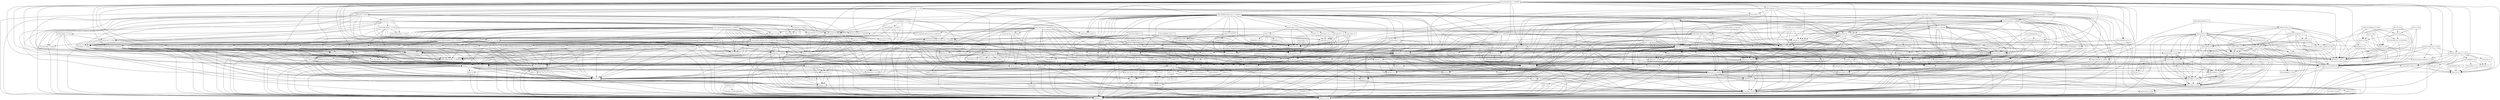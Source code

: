 digraph dependencies {
  node [shape = box, fontsize=10.0];
  ant_1_10_5 -> ant_launcher_1_10_5;
  ant_1_10_5 -> xml_apis_1_4_01;
  arjuna_5_9_2_Final -> artemis_journal_2_6_4;
  arjuna_5_9_2_Final -> common_5_9_2_Final;
  arjuna_5_9_2_Final -> geronimo_jta_1_1_spec_1_1_1;
  arjuna_5_9_2_Final -> jboss_logging_3_3_2_Final_redhat_00001;
  artemis_commons_2_6_4 -> commons_beanutils_1_9_3_redhat_1;
  artemis_commons_2_6_4 -> jboss_logging_3_3_2_Final_redhat_00001;
  artemis_commons_2_6_4 -> jboss_logmanager_2_0_3_Final;
  artemis_commons_2_6_4 -> netty_buffer_4_1_33_Final;
  artemis_commons_2_6_4 -> netty_common_4_1_33_Final;
  artemis_commons_2_6_4 -> netty_handler_4_1_33_Final;
  artemis_commons_2_6_4 -> netty_transport_4_1_33_Final;
  artemis_core_client_2_6_4 -> artemis_commons_2_6_4;
  artemis_core_client_2_6_4 -> geronimo_json_1_0_spec_1_0_alpha_1;
  artemis_core_client_2_6_4 -> geronimo_jta_1_1_spec_1_1_1;
  artemis_core_client_2_6_4 -> jboss_logging_3_3_2_Final_redhat_00001;
  artemis_core_client_2_6_4 -> netty_buffer_4_1_33_Final;
  artemis_core_client_2_6_4 -> netty_codec_4_1_33_Final;
  artemis_core_client_2_6_4 -> netty_codec_http_4_1_33_Final;
  artemis_core_client_2_6_4 -> netty_common_4_1_33_Final;
  artemis_core_client_2_6_4 -> netty_handler_4_1_33_Final;
  artemis_core_client_2_6_4 -> netty_transport_4_1_33_Final;
  artemis_core_client_2_6_4 -> netty_transport_native_epoll_4_1_33_Final_linux_x86_64;
  artemis_core_client_2_6_4 -> netty_transport_native_kqueue_4_1_33_Final_osx_x86_64;
  artemis_core_client_2_6_4 -> xml_apis_1_4_01;
  artemis_jdbc_store_2_6_4 -> artemis_commons_2_6_4;
  artemis_jdbc_store_2_6_4 -> artemis_core_client_2_6_4;
  artemis_jdbc_store_2_6_4 -> artemis_journal_2_6_4;
  artemis_jdbc_store_2_6_4 -> jboss_logging_3_3_2_Final_redhat_00001;
  artemis_jdbc_store_2_6_4 -> postgresql_42_2_5;
  artemis_jms_client_2_6_4 -> artemis_commons_2_6_4;
  artemis_jms_client_2_6_4 -> artemis_core_client_2_6_4;
  artemis_jms_client_2_6_4 -> artemis_selector_2_6_4;
  artemis_jms_client_2_6_4 -> geronimo_jms_2_0_spec_1_0_alpha_2_patched_auto_name;
  artemis_jms_client_2_6_4 -> geronimo_jta_1_1_spec_1_1_1;
  artemis_jms_client_2_6_4 -> jboss_logging_3_3_2_Final_redhat_00001;
  artemis_jms_server_2_6_4 -> artemis_commons_2_6_4;
  artemis_jms_server_2_6_4 -> artemis_core_client_2_6_4;
  artemis_jms_server_2_6_4 -> artemis_jms_client_2_6_4;
  artemis_jms_server_2_6_4 -> artemis_journal_2_6_4;
  artemis_jms_server_2_6_4 -> artemis_server_2_6_4;
  artemis_jms_server_2_6_4 -> artemis_service_extensions_2_6_4;
  artemis_jms_server_2_6_4 -> geronimo_jms_2_0_spec_1_0_alpha_2_patched_auto_name;
  artemis_jms_server_2_6_4 -> geronimo_jta_1_1_spec_1_1_1;
  artemis_jms_server_2_6_4 -> jboss_logging_3_3_2_Final_redhat_00001;
  artemis_jms_server_2_6_4 -> xml_apis_1_4_01;
  artemis_journal_2_6_4 -> artemis_commons_2_6_4;
  artemis_journal_2_6_4 -> artemis_native_2_6_4;
  artemis_journal_2_6_4 -> jboss_logging_3_3_2_Final_redhat_00001;
  artemis_journal_2_6_4 -> netty_buffer_4_1_33_Final;
  artemis_journal_2_6_4 -> netty_common_4_1_33_Final;
  artemis_native_2_6_4 -> jboss_logging_3_3_2_Final_redhat_00001;
  artemis_selector_2_6_4 -> artemis_commons_2_6_4;
  artemis_selector_2_6_4 -> xml_apis_1_4_01;
  artemis_server_2_6_4 -> artemis_commons_2_6_4;
  artemis_server_2_6_4 -> artemis_core_client_2_6_4;
  artemis_server_2_6_4 -> artemis_jdbc_store_2_6_4;
  artemis_server_2_6_4 -> artemis_journal_2_6_4;
  artemis_server_2_6_4 -> artemis_selector_2_6_4;
  artemis_server_2_6_4 -> commons_beanutils_1_9_3_redhat_1;
  artemis_server_2_6_4 -> geronimo_json_1_0_spec_1_0_alpha_1;
  artemis_server_2_6_4 -> geronimo_jta_1_1_spec_1_1_1;
  artemis_server_2_6_4 -> jboss_logging_3_3_2_Final_redhat_00001;
  artemis_server_2_6_4 -> jboss_logmanager_2_0_3_Final;
  artemis_server_2_6_4 -> netty_buffer_4_1_33_Final;
  artemis_server_2_6_4 -> netty_codec_4_1_33_Final;
  artemis_server_2_6_4 -> netty_codec_http_4_1_33_Final;
  artemis_server_2_6_4 -> netty_common_4_1_33_Final;
  artemis_server_2_6_4 -> netty_handler_4_1_33_Final;
  artemis_server_2_6_4 -> netty_transport_4_1_33_Final;
  artemis_server_2_6_4 -> netty_transport_native_epoll_4_1_33_Final_linux_x86_64;
  artemis_server_2_6_4 -> netty_transport_native_kqueue_4_1_33_Final_osx_x86_64;
  artemis_server_2_6_4 -> xml_apis_1_4_01;
  artemis_service_extensions_2_6_4 -> artemis_commons_2_6_4;
  artemis_service_extensions_2_6_4 -> artemis_core_client_2_6_4;
  artemis_service_extensions_2_6_4 -> artemis_jms_client_2_6_4;
  artemis_service_extensions_2_6_4 -> geronimo_jta_1_1_spec_1_1_1;
  artemis_service_extensions_2_6_4 -> jboss_logging_3_3_2_Final_redhat_00001;
  artemis_service_extensions_2_6_4 -> xml_apis_1_4_01;
  artemis_spring_integration_2_6_4 -> artemis_jms_server_2_6_4;
  artemis_spring_integration_2_6_4 -> artemis_server_2_6_4;
  artemis_spring_integration_2_6_4 -> spring_beans_5_1_5_RELEASE;
  asm_analysis_7_0 -> asm_7_0;
  asm_analysis_7_0 -> asm_tree_7_0;
  asm_tree_7_0 -> asm_7_0;
  asm_util_7_0 -> asm_7_0;
  asm_util_7_0 -> asm_analysis_7_0;
  asm_util_7_0 -> asm_tree_7_0;
  aspectjweaver_1_9_2 -> jcl_over_slf4j_1_8_0_beta2;
  aspectjweaver_1_9_2 -> xml_apis_1_4_01;
  atmosphere_runtime_2_4_30_vaadin1 -> commons_pool2_2_6_1;
  atmosphere_runtime_2_4_30_vaadin1 -> javax_annotation_api_1_3_2;
  atmosphere_runtime_2_4_30_vaadin1 -> jaxb_api_2_4_0;
  atmosphere_runtime_2_4_30_vaadin1 -> json_20180813;
  atmosphere_runtime_2_4_30_vaadin1 -> vaadin_slf4j_jdk14_1_6_1;
  atmosphere_runtime_2_4_30_vaadin1 -> xml_apis_1_4_01;
  aws_java_sdk_cloudwatch_1_11_500 -> aws_java_sdk_core_1_11_500;
  aws_java_sdk_cloudwatch_1_11_500 -> jackson_databind_2_9_8;
  aws_java_sdk_cloudwatch_1_11_500 -> jcl_over_slf4j_1_8_0_beta2;
  aws_java_sdk_cloudwatch_1_11_500 -> jmespath_java_1_11_500;
  aws_java_sdk_cloudwatch_1_11_500 -> xml_apis_1_4_01;
  aws_java_sdk_core_1_11_500 -> httpclient_4_5_7;
  aws_java_sdk_core_1_11_500 -> httpcore_4_4_11;
  aws_java_sdk_core_1_11_500 -> ion_java_1_2_0;
  aws_java_sdk_core_1_11_500 -> jackson_annotations_2_9_0;
  aws_java_sdk_core_1_11_500 -> jackson_core_2_9_8;
  aws_java_sdk_core_1_11_500 -> jackson_databind_2_9_8;
  aws_java_sdk_core_1_11_500 -> jackson_dataformat_cbor_2_9_8;
  aws_java_sdk_core_1_11_500 -> jaxb_api_2_4_0;
  aws_java_sdk_core_1_11_500 -> jcl_over_slf4j_1_8_0_beta2;
  aws_java_sdk_core_1_11_500 -> joda_time_2_10_1;
  aws_java_sdk_core_1_11_500 -> xml_apis_1_4_01;
  aws_java_sdk_ec2_1_11_500 -> aws_java_sdk_core_1_11_500;
  aws_java_sdk_ec2_1_11_500 -> jackson_databind_2_9_8;
  aws_java_sdk_ec2_1_11_500 -> jcl_over_slf4j_1_8_0_beta2;
  aws_java_sdk_ec2_1_11_500 -> jmespath_java_1_11_500;
  aws_java_sdk_ec2_1_11_500 -> xml_apis_1_4_01;
  aws_java_sdk_logs_1_11_500 -> aws_java_sdk_core_1_11_500;
  aws_java_sdk_logs_1_11_500 -> jackson_annotations_2_9_0;
  aws_java_sdk_logs_1_11_500 -> jackson_core_2_9_8;
  aws_java_sdk_logs_1_11_500 -> jcl_over_slf4j_1_8_0_beta2;
  aws_java_sdk_secretsmanager_1_11_500 -> aws_java_sdk_core_1_11_500;
  aws_java_sdk_secretsmanager_1_11_500 -> jackson_core_2_9_8;
  aws_java_sdk_secretsmanager_1_11_500 -> jcl_over_slf4j_1_8_0_beta2;
  aws_secretsmanager_caching_java_1_0_0 -> aws_java_sdk_core_1_11_500;
  aws_secretsmanager_caching_java_1_0_0 -> aws_java_sdk_secretsmanager_1_11_500;
  aws_secretsmanager_jdbc_1_0_1 -> aws_java_sdk_core_1_11_500;
  aws_secretsmanager_jdbc_1_0_1 -> aws_java_sdk_secretsmanager_1_11_500;
  aws_secretsmanager_jdbc_1_0_1 -> aws_secretsmanager_caching_java_1_0_0;
  aws_secretsmanager_jdbc_1_0_1 -> jackson_databind_2_9_8;
  bcpkix_jdk15on_1_61 -> bcprov_jdk15on_1_61;
  bounce_0_18 -> xml_apis_1_4_01;
  cglib_3_2_10 -> ant_1_10_5;
  cglib_3_2_10 -> asm_7_0;
  citizen_intelligence_agency_2019_1_27_SNAPSHOT -> commons_beanutils_1_9_3_redhat_1;
  citizen_intelligence_agency_2019_1_27_SNAPSHOT -> commons_lang_2_6_0_redhat_7;
  citizen_intelligence_agency_2019_1_27_SNAPSHOT -> commons_lang3_3_8_1;
  citizen_intelligence_agency_2019_1_27_SNAPSHOT -> commons_text_1_6;
  citizen_intelligence_agency_2019_1_27_SNAPSHOT -> dcharts_2_0_0_hack23;
  citizen_intelligence_agency_2019_1_27_SNAPSHOT -> gantt_addon_1_0_4;
  citizen_intelligence_agency_2019_1_27_SNAPSHOT -> javax_annotation_api_1_3_2;
  citizen_intelligence_agency_2019_1_27_SNAPSHOT -> javax_persistence_api_2_2;
  citizen_intelligence_agency_2019_1_27_SNAPSHOT -> joda_time_2_10_1;
  citizen_intelligence_agency_2019_1_27_SNAPSHOT -> jsoup_1_11_3;
  citizen_intelligence_agency_2019_1_27_SNAPSHOT -> model_external_riksdagen_documentcontent_impl_2019_1_27_SNAPSHOT;
  citizen_intelligence_agency_2019_1_27_SNAPSHOT -> model_external_riksdagen_dokumentlista_impl_2019_1_27_SNAPSHOT;
  citizen_intelligence_agency_2019_1_27_SNAPSHOT -> model_external_riksdagen_dokumentstatus_impl_2019_1_27_SNAPSHOT;
  citizen_intelligence_agency_2019_1_27_SNAPSHOT -> model_external_riksdagen_person_impl_2019_1_27_SNAPSHOT;
  citizen_intelligence_agency_2019_1_27_SNAPSHOT -> model_external_worldbank_countries_impl_2019_1_27_SNAPSHOT;
  citizen_intelligence_agency_2019_1_27_SNAPSHOT -> model_external_worldbank_data_impl_2019_1_27_SNAPSHOT;
  citizen_intelligence_agency_2019_1_27_SNAPSHOT -> model_internal_application_user_impl_2019_1_27_SNAPSHOT;
  citizen_intelligence_agency_2019_1_27_SNAPSHOT -> qrcode_2_1;
  citizen_intelligence_agency_2019_1_27_SNAPSHOT -> responsive_layout_2_1_1;
  citizen_intelligence_agency_2019_1_27_SNAPSHOT -> service_api_2019_1_27_SNAPSHOT;
  citizen_intelligence_agency_2019_1_27_SNAPSHOT -> service_external_esv_2019_1_27_SNAPSHOT;
  citizen_intelligence_agency_2019_1_27_SNAPSHOT -> slf4j_api_1_8_0_beta2;
  citizen_intelligence_agency_2019_1_27_SNAPSHOT -> spring_aop_5_1_5_RELEASE;
  citizen_intelligence_agency_2019_1_27_SNAPSHOT -> spring_beans_5_1_5_RELEASE;
  citizen_intelligence_agency_2019_1_27_SNAPSHOT -> spring_context_5_1_5_RELEASE;
  citizen_intelligence_agency_2019_1_27_SNAPSHOT -> spring_security_core_5_1_4_RELEASE;
  citizen_intelligence_agency_2019_1_27_SNAPSHOT -> spring_security_web_5_1_4_RELEASE;
  citizen_intelligence_agency_2019_1_27_SNAPSHOT -> spring_tx_5_1_5_RELEASE;
  citizen_intelligence_agency_2019_1_27_SNAPSHOT -> spring_web_5_1_5_RELEASE;
  citizen_intelligence_agency_2019_1_27_SNAPSHOT -> statistics_card_0_3_2;
  citizen_intelligence_agency_2019_1_27_SNAPSHOT -> vaadin_grid_util_2_1_1;
  citizen_intelligence_agency_2019_1_27_SNAPSHOT -> vaadin_server_8_7_0;
  citizen_intelligence_agency_2019_1_27_SNAPSHOT -> vaadin_shared_8_7_0;
  citizen_intelligence_agency_2019_1_27_SNAPSHOT -> vaadin_spring_3_1_1;
  citizen_intelligence_agency_2019_1_27_SNAPSHOT -> web_widgets_2019_1_27_SNAPSHOT;
  citizen_intelligence_agency_2019_1_27_SNAPSHOT -> wt_pdf_viewer_1_0_7;
  citizen_intelligence_agency_2019_1_27_SNAPSHOT -> yauaa_5_8;
  classgraph_4_8_1 -> xml_apis_1_4_01;
  cloudwatchlogbackappender_1_11 -> aws_java_sdk_core_1_11_500;
  cloudwatchlogbackappender_1_11 -> aws_java_sdk_ec2_1_11_500;
  cloudwatchlogbackappender_1_11 -> aws_java_sdk_logs_1_11_500;
  cloudwatchlogbackappender_1_11 -> logback_classic_1_3_0_alpha4;
  cloudwatchlogbackappender_1_11 -> logback_core_1_3_0_alpha4;
  colt_2_1_4 -> concurrent_1_3_4;
  common_5_9_2_Final -> jboss_logging_3_3_2_Final_redhat_00001;
  common_5_9_2_Final -> xml_apis_1_4_01;
  commons_beanutils_1_9_3_redhat_1 -> commons_collections_3_2_2_redhat_2;
  commons_beanutils_1_9_3_redhat_1 -> jcl_over_slf4j_1_8_0_beta2;
  commons_collections4_4_3 -> xml_apis_1_4_01;
  commons_dbcp2_2_6_0 -> commons_pool2_2_6_1;
  commons_dbcp2_2_6_0 -> geronimo_jta_1_1_spec_1_1_1;
  commons_dbcp2_2_6_0 -> jcl_over_slf4j_1_8_0_beta2;
  commons_pool2_2_6_1 -> cglib_3_2_10;
  commons_text_1_6 -> commons_lang3_3_8_1;
  commons_text_1_6 -> xml_apis_1_4_01;
  confirmdialog_3_1_1 -> vaadin_server_8_7_0;
  confirmdialog_3_1_1 -> vaadin_shared_8_7_0;
  core_1_1_2 -> arpack_combined_all_0_1;
  dcharts_2_0_0_hack23 -> commons_codec_1_12;
  dcharts_2_0_0_hack23 -> commons_lang3_3_8_1;
  dcharts_2_0_0_hack23 -> gwt_user_2_8_2;
  dcharts_2_0_0_hack23 -> vaadin_client_8_7_0;
  dcharts_2_0_0_hack23 -> vaadin_server_8_7_0;
  dcharts_2_0_0_hack23 -> vaadin_shared_8_7_0;
  dom4j_2_1_1 -> jaxb_api_2_4_0;
  dom4j_2_1_1 -> xml_apis_1_4_01;
  drools_compiler_7_17_0_Final -> antlr_runtime_3_5_2;
  drools_compiler_7_17_0_Final -> drools_core_7_17_0_Final;
  drools_compiler_7_17_0_Final -> gwt_dev_2_8_2;
  drools_compiler_7_17_0_Final -> jaxb_api_2_4_0;
  drools_compiler_7_17_0_Final -> jaxb_xjc_2_4_0_b180830_0438;
  drools_compiler_7_17_0_Final -> kie_api_7_17_0_Final;
  drools_compiler_7_17_0_Final -> kie_internal_7_17_0_Final;
  drools_compiler_7_17_0_Final -> kie_soup_commons_7_17_0_Final;
  drools_compiler_7_17_0_Final -> kie_soup_maven_support_7_17_0_Final;
  drools_compiler_7_17_0_Final -> kie_soup_project_datamodel_commons_7_17_0_Final;
  drools_compiler_7_17_0_Final -> mvel2_2_4_4_Final;
  drools_compiler_7_17_0_Final -> protobuf_java_3_7_0_rc1;
  drools_compiler_7_17_0_Final -> slf4j_api_1_8_0_beta2;
  drools_compiler_7_17_0_Final -> xml_apis_1_4_01;
  drools_compiler_7_17_0_Final -> xstream_1_4_11_1;
  drools_core_7_17_0_Final -> commons_codec_1_12;
  drools_core_7_17_0_Final -> jaxb_api_2_4_0;
  drools_core_7_17_0_Final -> jaxb_xjc_2_4_0_b180830_0438;
  drools_core_7_17_0_Final -> kie_api_7_17_0_Final;
  drools_core_7_17_0_Final -> kie_internal_7_17_0_Final;
  drools_core_7_17_0_Final -> kie_soup_commons_7_17_0_Final;
  drools_core_7_17_0_Final -> kie_soup_project_datamodel_commons_7_17_0_Final;
  drools_core_7_17_0_Final -> mvel2_2_4_4_Final;
  drools_core_7_17_0_Final -> protobuf_java_3_7_0_rc1;
  drools_core_7_17_0_Final -> slf4j_api_1_8_0_beta2;
  drools_core_7_17_0_Final -> xml_apis_1_4_01;
  drools_core_7_17_0_Final -> xstream_1_4_11_1;
  drools_decisiontables_7_17_0_Final -> drools_compiler_7_17_0_Final;
  drools_decisiontables_7_17_0_Final -> drools_core_7_17_0_Final;
  drools_decisiontables_7_17_0_Final -> drools_templates_7_17_0_Final;
  drools_decisiontables_7_17_0_Final -> kie_api_7_17_0_Final;
  drools_decisiontables_7_17_0_Final -> kie_internal_7_17_0_Final;
  drools_decisiontables_7_17_0_Final -> poi_4_0_1;
  drools_decisiontables_7_17_0_Final -> poi_ooxml_4_0_1;
  drools_decisiontables_7_17_0_Final -> slf4j_api_1_8_0_beta2;
  drools_model_compiler_7_17_0_Final -> drlx_parser_7_17_0_Final;
  drools_model_compiler_7_17_0_Final -> drools_canonical_model_7_17_0_Final;
  drools_model_compiler_7_17_0_Final -> drools_compiler_7_17_0_Final;
  drools_model_compiler_7_17_0_Final -> drools_core_7_17_0_Final;
  drools_model_compiler_7_17_0_Final -> kie_api_7_17_0_Final;
  drools_model_compiler_7_17_0_Final -> kie_internal_7_17_0_Final;
  drools_model_compiler_7_17_0_Final -> kie_soup_maven_support_7_17_0_Final;
  drools_model_compiler_7_17_0_Final -> kie_soup_project_datamodel_commons_7_17_0_Final;
  drools_model_compiler_7_17_0_Final -> mvel2_2_4_4_Final;
  drools_model_compiler_7_17_0_Final -> slf4j_api_1_8_0_beta2;
  drools_templates_7_17_0_Final -> drools_compiler_7_17_0_Final;
  drools_templates_7_17_0_Final -> drools_core_7_17_0_Final;
  drools_templates_7_17_0_Final -> kie_api_7_17_0_Final;
  drools_templates_7_17_0_Final -> mvel2_2_4_4_Final;
  easybinder_0_5 -> gentyref_1_2_0_vaadin1;
  easybinder_0_5 -> javax_persistence_api_2_2;
  easybinder_0_5 -> vaadin_server_8_7_0;
  easybinder_0_5 -> vaadin_shared_8_7_0;
  easybinder_0_5 -> validation_api_2_0_1_Final;
  ehcache_3_6_3 -> cache_api_1_0_0;
  ehcache_3_6_3 -> jaxb_api_2_4_0;
  ehcache_3_6_3 -> slf4j_api_1_8_0_beta2;
  ehcache_3_6_3 -> xml_apis_1_4_01;
  encrypt_properties_2019_1_27_SNAPSHOT -> bcprov_jdk15on_1_61;
  encrypt_properties_2019_1_27_SNAPSHOT -> jasypt_1_9_3_redhat_3;
  fluent_hc_4_5_7 -> httpclient_4_5_7;
  fluent_hc_4_5_7 -> httpcore_4_4_11;
  gantt_addon_1_0_4 -> gwt_user_2_8_2;
  gantt_addon_1_0_4 -> vaadin_client_8_7_0;
  gantt_addon_1_0_4 -> vaadin_server_8_7_0;
  gantt_addon_1_0_4 -> vaadin_shared_8_7_0;
  geronimo_jms_2_0_spec_1_0_alpha_2_patched_auto_name -> geronimo_jta_1_1_spec_1_1_1;
  googleauth_1_2_0 -> commons_codec_1_12;
  googleauth_1_2_0 -> httpclient_4_5_7;
  guava_27_0_1_jre -> animal_sniffer_annotations_1_17;
  guava_27_0_1_jre -> checker_qual_2_5_2;
  guava_27_0_1_jre -> error_prone_annotations_2_2_0;
  guava_27_0_1_jre -> j2objc_annotations_1_1;
  guava_27_0_1_jre -> jsr305_3_0_2;
  gwt_dev_2_8_2 -> animal_sniffer_annotations_1_17;
  gwt_dev_2_8_2 -> ant_1_10_5;
  gwt_dev_2_8_2 -> asm_7_0;
  gwt_dev_2_8_2 -> colt_2_1_4;
  gwt_dev_2_8_2 -> gson_2_8_5;
  gwt_dev_2_8_2 -> j2objc_annotations_1_1;
  gwt_dev_2_8_2 -> jsr305_3_0_2;
  gwt_dev_2_8_2 -> xml_apis_1_4_01;
  gwt_elemental_2_8_2 -> gwt_user_2_8_2;
  gwt_user_2_8_2 -> asm_7_0;
  gwt_user_2_8_2 -> commons_io_2_6;
  gwt_user_2_8_2 -> gson_2_8_5;
  gwt_user_2_8_2 -> gwt_dev_2_8_2;
  gwt_user_2_8_2 -> icu4j_63_1;
  gwt_user_2_8_2 -> jcl_over_slf4j_1_8_0_beta2;
  gwt_user_2_8_2 -> jsinterop_annotations_1_0_2;
  gwt_user_2_8_2 -> jsr305_3_0_2;
  gwt_user_2_8_2 -> sac_1_3;
  gwt_user_2_8_2 -> validation_api_2_0_1_Final;
  gwt_user_2_8_2 -> xml_apis_1_4_01;
  hibernate_commons_annotations_5_1_0_Final -> jboss_logging_3_3_2_Final_redhat_00001;
  hibernate_core_5_4_1_Final -> ant_1_10_5;
  hibernate_core_5_4_1_Final -> antlr_2_7_7_redhat_7;
  hibernate_core_5_4_1_Final -> byte_buddy_1_9_10;
  hibernate_core_5_4_1_Final -> classmate_1_4_0;
  hibernate_core_5_4_1_Final -> dom4j_2_1_1;
  hibernate_core_5_4_1_Final -> geronimo_jta_1_1_spec_1_1_1;
  hibernate_core_5_4_1_Final -> hibernate_commons_annotations_5_1_0_Final;
  hibernate_core_5_4_1_Final -> jandex_2_1_0_Final;
  hibernate_core_5_4_1_Final -> javassist_3_24_1_GA;
  hibernate_core_5_4_1_Final -> javax_persistence_api_2_2;
  hibernate_core_5_4_1_Final -> jaxb_api_2_4_0;
  hibernate_core_5_4_1_Final -> jboss_logging_3_3_2_Final_redhat_00001;
  hibernate_core_5_4_1_Final -> validation_api_2_0_1_Final;
  hibernate_core_5_4_1_Final -> xml_apis_1_4_01;
  hibernate_jcache_5_4_1_Final -> cache_api_1_0_0;
  hibernate_jcache_5_4_1_Final -> hibernate_core_5_4_1_Final;
  hibernate_search_engine_5_11_1_Final -> geronimo_jta_1_1_spec_1_1_1;
  hibernate_search_engine_5_11_1_Final -> hibernate_commons_annotations_5_1_0_Final;
  hibernate_search_engine_5_11_1_Final -> jboss_logging_3_3_2_Final_redhat_00001;
  hibernate_search_engine_5_11_1_Final -> lucene_analyzers_common_5_5_5;
  hibernate_search_engine_5_11_1_Final -> lucene_core_5_5_5;
  hibernate_search_engine_5_11_1_Final -> lucene_facet_5_5_5;
  hibernate_search_engine_5_11_1_Final -> lucene_misc_5_5_5;
  hibernate_search_engine_5_11_1_Final -> lucene_queries_5_5_5;
  hibernate_search_engine_5_11_1_Final -> lucene_queryparser_5_5_5;
  hibernate_search_engine_5_11_1_Final -> xml_apis_1_4_01;
  hibernate_search_orm_5_11_1_Final -> geronimo_jta_1_1_spec_1_1_1;
  hibernate_search_orm_5_11_1_Final -> hibernate_commons_annotations_5_1_0_Final;
  hibernate_search_orm_5_11_1_Final -> hibernate_core_5_4_1_Final;
  hibernate_search_orm_5_11_1_Final -> hibernate_search_engine_5_11_1_Final;
  hibernate_search_orm_5_11_1_Final -> javax_persistence_api_2_2;
  hibernate_search_orm_5_11_1_Final -> lucene_core_5_5_5;
  hibernate_validator_6_1_0_Alpha3 -> classmate_1_4_0;
  hibernate_validator_6_1_0_Alpha3 -> javax_persistence_api_2_2;
  hibernate_validator_6_1_0_Alpha3 -> jboss_logging_3_3_2_Final_redhat_00001;
  hibernate_validator_6_1_0_Alpha3 -> joda_time_2_10_1;
  hibernate_validator_6_1_0_Alpha3 -> jsoup_1_11_3;
  hibernate_validator_6_1_0_Alpha3 -> validation_api_2_0_1_Final;
  hibernate_validator_6_1_0_Alpha3 -> xml_apis_1_4_01;
  httpclient_4_5_7 -> commons_codec_1_12;
  httpclient_4_5_7 -> httpcore_4_4_11;
  httpclient_4_5_7 -> jcl_over_slf4j_1_8_0_beta2;
  hyperjaxb3_ejb_roundtrip_0_6_2 -> commons_io_2_6;
  hyperjaxb3_ejb_roundtrip_0_6_2 -> commons_lang3_3_8_1;
  hyperjaxb3_ejb_roundtrip_0_6_2 -> hyperjaxb3_ejb_runtime_0_6_2;
  hyperjaxb3_ejb_roundtrip_0_6_2 -> javax_persistence_api_2_2;
  hyperjaxb3_ejb_roundtrip_0_6_2 -> jaxb_api_2_4_0;
  hyperjaxb3_ejb_roundtrip_0_6_2 -> jaxb2_basics_runtime_0_12_0;
  hyperjaxb3_ejb_roundtrip_0_6_2 -> jaxb2_basics_testing_0_10_0;
  hyperjaxb3_ejb_roundtrip_0_6_2 -> jcl_over_slf4j_1_8_0_beta2;
  hyperjaxb3_ejb_roundtrip_0_6_2 -> xml_apis_1_4_01;
  hyperjaxb3_ejb_runtime_0_6_2 -> commons_lang3_3_8_1;
  hyperjaxb3_ejb_runtime_0_6_2 -> javax_persistence_api_2_2;
  hyperjaxb3_ejb_runtime_0_6_2 -> jaxb_api_2_4_0;
  hyperjaxb3_ejb_runtime_0_6_2 -> xml_apis_1_4_01;
  icu4j_63_1 -> xml_apis_1_4_01;
  jackson_databind_2_9_8 -> jackson_annotations_2_9_0;
  jackson_databind_2_9_8 -> jackson_core_2_9_8;
  jackson_databind_2_9_8 -> xml_apis_1_4_01;
  jackson_dataformat_cbor_2_9_8 -> jackson_core_2_9_8;
  jackson_datatype_jdk8_2_9_8 -> jackson_core_2_9_8;
  jackson_datatype_jdk8_2_9_8 -> jackson_databind_2_9_8;
  jandex_2_1_0_Final -> ant_1_10_5;
  jasypt_1_9_3_redhat_3 -> icu4j_63_1;
  jasypt_hibernate4_1_9_2 -> hibernate_core_5_4_1_Final;
  jasypt_hibernate4_1_9_2 -> jasypt_1_9_3_redhat_3;
  jasypt_spring31_1_9_3_redhat_3 -> jasypt_1_9_3_redhat_3;
  jasypt_spring31_1_9_3_redhat_3 -> spring_beans_5_1_5_RELEASE;
  jasypt_spring31_1_9_3_redhat_3 -> spring_context_5_1_5_RELEASE;
  jasypt_spring31_1_9_3_redhat_3 -> spring_core_5_1_5_RELEASE;
  jasypt_spring31_1_9_3_redhat_3 -> xml_apis_1_4_01;
  java_cup_11b_2015_03_26 -> ant_1_10_5;
  javamelody_core_1_76_0 -> activation_1_1;
  javamelody_core_1_76_0 -> aws_java_sdk_cloudwatch_1_11_500;
  javamelody_core_1_76_0 -> commons_dbcp2_2_6_0;
  javamelody_core_1_76_0 -> javax_interceptor_api_1_2_2;
  javamelody_core_1_76_0 -> javax_mail_1_6_2;
  javamelody_core_1_76_0 -> javax_persistence_api_2_2;
  javamelody_core_1_76_0 -> jrobin_1_6_0;
  javamelody_core_1_76_0 -> log4j_over_slf4j_1_8_0_beta2;
  javamelody_core_1_76_0 -> logback_classic_1_3_0_alpha4;
  javamelody_core_1_76_0 -> logback_core_1_3_0_alpha4;
  javamelody_core_1_76_0 -> openpdf_1_2_10;
  javamelody_core_1_76_0 -> quartz_2_3_0;
  javamelody_core_1_76_0 -> slf4j_api_1_8_0_beta2;
  javamelody_core_1_76_0 -> spring_aop_5_1_5_RELEASE;
  javamelody_core_1_76_0 -> spring_beans_5_1_5_RELEASE;
  javamelody_core_1_76_0 -> spring_context_5_1_5_RELEASE;
  javamelody_core_1_76_0 -> spring_core_5_1_5_RELEASE;
  javamelody_core_1_76_0 -> spring_web_5_1_5_RELEASE;
  javamelody_core_1_76_0 -> xml_apis_1_4_01;
  javamelody_core_1_76_0 -> xstream_1_4_11_1;
  javax_activation_api_1_2_0 -> activation_1_1;
  javax_mail_1_6_2 -> activation_1_1;
  javax_mail_1_6_2 -> xml_apis_1_4_01;
  javers_core_5_2_0 -> classgraph_4_8_1;
  javers_core_5_2_0 -> gson_2_8_5;
  javers_core_5_2_0 -> guava_27_0_1_jre;
  javers_core_5_2_0 -> joda_time_2_10_1;
  javers_core_5_2_0 -> picocontainer_2_15;
  javers_core_5_2_0 -> slf4j_api_1_8_0_beta2;
  javers_persistence_sql_5_2_0 -> guava_27_0_1_jre;
  javers_persistence_sql_5_2_0 -> javers_core_5_2_0;
  javers_persistence_sql_5_2_0 -> polyjdbc_0_7_5;
  javers_persistence_sql_5_2_0 -> slf4j_api_1_8_0_beta2;
  javers_spring_5_2_0 -> aspectjweaver_1_9_2;
  javers_spring_5_2_0 -> javers_core_5_2_0;
  javers_spring_5_2_0 -> spring_data_commons_2_2_0_M1;
  javers_spring_5_2_0 -> spring_security_core_5_1_4_RELEASE;
  javers_spring_jpa_5_2_0 -> aspectjweaver_1_9_2;
  javers_spring_jpa_5_2_0 -> hibernate_core_5_4_1_Final;
  javers_spring_jpa_5_2_0 -> javax_persistence_api_2_2;
  javers_spring_jpa_5_2_0 -> javers_core_5_2_0;
  javers_spring_jpa_5_2_0 -> javers_persistence_sql_5_2_0;
  javers_spring_jpa_5_2_0 -> javers_spring_5_2_0;
  javers_spring_jpa_5_2_0 -> jboss_transaction_api_1_2_spec_1_1_1_Final;
  javers_spring_jpa_5_2_0 -> slf4j_api_1_8_0_beta2;
  javers_spring_jpa_5_2_0 -> spring_beans_5_1_5_RELEASE;
  javers_spring_jpa_5_2_0 -> spring_tx_5_1_5_RELEASE;
  jaxb_api_2_4_0 -> activation_1_1;
  jaxb_api_2_4_0 -> xml_apis_1_4_01;
  jaxb_core_2_3_0_1 -> activation_1_1;
  jaxb_core_2_3_0_1 -> jaxb_api_2_4_0;
  jaxb_core_2_3_0_1 -> xml_apis_1_4_01;
  jaxb_impl_2_4_0_b180830_0438 -> activation_1_1;
  jaxb_impl_2_4_0_b180830_0438 -> jaxb_api_2_4_0;
  jaxb_impl_2_4_0_b180830_0438 -> jaxb_core_2_3_0_1;
  jaxb_impl_2_4_0_b180830_0438 -> xml_apis_1_4_01;
  jaxb_xjc_2_4_0_b180830_0438 -> activation_1_1;
  jaxb_xjc_2_4_0_b180830_0438 -> ant_1_10_5;
  jaxb_xjc_2_4_0_b180830_0438 -> jaxb_api_2_4_0;
  jaxb_xjc_2_4_0_b180830_0438 -> jaxb_core_2_3_0_1;
  jaxb_xjc_2_4_0_b180830_0438 -> xml_apis_1_4_01;
  jaxb2_basics_runtime_0_12_0 -> activation_1_1;
  jaxb2_basics_runtime_0_12_0 -> jaxb_api_2_4_0;
  jaxb2_basics_runtime_0_12_0 -> jaxb_core_2_3_0_1;
  jaxb2_basics_runtime_0_12_0 -> xml_apis_1_4_01;
  jaxb2_basics_testing_0_10_0 -> commons_io_2_6;
  jaxb2_basics_testing_0_10_0 -> jaxb_api_2_4_0;
  jaxb2_basics_testing_0_10_0 -> jaxb2_basics_runtime_0_12_0;
  jaxb2_basics_testing_0_10_0 -> jcl_over_slf4j_1_8_0_beta2;
  jaxb2_basics_testing_0_10_0 -> xml_apis_1_4_01;
  jaxb2_basics_tools_0_10_0 -> commons_beanutils_1_9_3_redhat_1;
  jaxb2_basics_tools_0_10_0 -> commons_lang3_3_8_1;
  jaxb2_basics_tools_0_10_0 -> jaxb_api_2_4_0;
  jaxb2_basics_tools_0_10_0 -> jaxb_core_2_3_0_1;
  jaxb2_basics_tools_0_10_0 -> jaxb_xjc_2_4_0_b180830_0438;
  jaxb2_basics_tools_0_10_0 -> jaxb2_basics_runtime_0_12_0;
  jaxb2_basics_tools_0_10_0 -> jcl_over_slf4j_1_8_0_beta2;
  jaxb2_basics_tools_0_10_0 -> spring_beans_5_1_5_RELEASE;
  jaxb2_basics_tools_0_10_0 -> spring_context_5_1_5_RELEASE;
  jaxb2_basics_tools_0_10_0 -> xml_apis_1_4_01;
  jboss_logging_3_3_2_Final_redhat_00001 -> jboss_logmanager_2_0_3_Final;
  jboss_logging_3_3_2_Final_redhat_00001 -> log4j_over_slf4j_1_8_0_beta2;
  jboss_logging_3_3_2_Final_redhat_00001 -> slf4j_api_1_8_0_beta2;
  jboss_transaction_api_1_2_spec_1_1_1_Final -> geronimo_jta_1_1_spec_1_1_1;
  jboss_transaction_api_1_2_spec_1_1_1_Final -> javax_interceptor_api_1_2_2;
  jboss_transaction_spi_7_6_0_Final_redhat_1 -> geronimo_jta_1_1_spec_1_1_1;
  jboss_transaction_spi_7_6_0_Final_redhat_1 -> jboss_logging_3_3_2_Final_redhat_00001;
  jbpm_flow_7_17_0_Final -> commons_lang3_3_8_1;
  jbpm_flow_7_17_0_Final -> drools_core_7_17_0_Final;
  jbpm_flow_7_17_0_Final -> jaxb_api_2_4_0;
  jbpm_flow_7_17_0_Final -> kie_api_7_17_0_Final;
  jbpm_flow_7_17_0_Final -> kie_dmn_api_7_17_0_Final;
  jbpm_flow_7_17_0_Final -> kie_dmn_core_7_17_0_Final;
  jbpm_flow_7_17_0_Final -> kie_dmn_feel_7_17_0_Final;
  jbpm_flow_7_17_0_Final -> kie_internal_7_17_0_Final;
  jbpm_flow_7_17_0_Final -> kie_soup_commons_7_17_0_Final;
  jbpm_flow_7_17_0_Final -> kie_soup_project_datamodel_commons_7_17_0_Final;
  jbpm_flow_7_17_0_Final -> mvel2_2_4_4_Final;
  jbpm_flow_7_17_0_Final -> protobuf_java_3_7_0_rc1;
  jbpm_flow_7_17_0_Final -> quartz_2_3_0;
  jbpm_flow_7_17_0_Final -> slf4j_api_1_8_0_beta2;
  jbpm_flow_7_17_0_Final -> xml_apis_1_4_01;
  jbpm_flow_7_17_0_Final -> xstream_1_4_11_1;
  jcl_over_slf4j_1_8_0_beta2 -> slf4j_api_1_8_0_beta2;
  jdbc_5_9_2_Final -> arjuna_5_9_2_Final;
  jdbc_5_9_2_Final -> common_5_9_2_Final;
  jdbc_5_9_2_Final -> geronimo_jta_1_1_spec_1_1_1;
  jdbc_5_9_2_Final -> jboss_logging_3_3_2_Final_redhat_00001;
  jdbc_5_9_2_Final -> jta_5_9_2_Final;
  jdom2_2_0_6 -> xml_apis_1_4_01;
  jmespath_java_1_11_500 -> jackson_databind_2_9_8;
  jms_5_9_2_Final -> geronimo_jms_2_0_spec_1_0_alpha_2_patched_auto_name;
  jms_5_9_2_Final -> geronimo_jta_1_1_spec_1_1_1;
  jms_5_9_2_Final -> jboss_logging_3_3_2_Final_redhat_00001;
  jms_5_9_2_Final -> jta_5_9_2_Final;
  jna_platform_5_2_0 -> jna_5_2_0;
  johnzon_core_0_9_5 -> geronimo_json_1_0_spec_1_0_alpha_1;
  jrobin_1_6_0 -> xml_apis_1_4_01;
  jsoup_1_11_3 -> xml_apis_1_4_01;
  jta_5_9_2_Final -> arjuna_5_9_2_Final;
  jta_5_9_2_Final -> common_5_9_2_Final;
  jta_5_9_2_Final -> geronimo_jta_1_1_spec_1_1_1;
  jta_5_9_2_Final -> jboss_logging_3_3_2_Final_redhat_00001;
  jta_5_9_2_Final -> jboss_transaction_spi_7_6_0_Final_redhat_1;
  jul_to_slf4j_1_8_0_beta2 -> slf4j_api_1_8_0_beta2;
  kie_api_7_17_0_Final -> jaxb_api_2_4_0;
  kie_api_7_17_0_Final -> kie_soup_maven_support_7_17_0_Final;
  kie_api_7_17_0_Final -> slf4j_api_1_8_0_beta2;
  kie_dmn_api_7_17_0_Final -> kie_api_7_17_0_Final;
  kie_dmn_api_7_17_0_Final -> kie_dmn_model_7_17_0_Final;
  kie_dmn_api_7_17_0_Final -> kie_internal_7_17_0_Final;
  kie_dmn_api_7_17_0_Final -> xstream_1_4_11_1;
  kie_dmn_backend_7_17_0_Final -> kie_dmn_api_7_17_0_Final;
  kie_dmn_backend_7_17_0_Final -> kie_dmn_model_7_17_0_Final;
  kie_dmn_backend_7_17_0_Final -> kie_soup_commons_7_17_0_Final;
  kie_dmn_backend_7_17_0_Final -> slf4j_api_1_8_0_beta2;
  kie_dmn_backend_7_17_0_Final -> xml_apis_1_4_01;
  kie_dmn_backend_7_17_0_Final -> xstream_1_4_11_1;
  kie_dmn_core_7_17_0_Final -> antlr4_runtime_4_7_2;
  kie_dmn_core_7_17_0_Final -> drlx_parser_7_17_0_Final;
  kie_dmn_core_7_17_0_Final -> drools_canonical_model_7_17_0_Final;
  kie_dmn_core_7_17_0_Final -> drools_compiler_7_17_0_Final;
  kie_dmn_core_7_17_0_Final -> drools_core_7_17_0_Final;
  kie_dmn_core_7_17_0_Final -> drools_model_compiler_7_17_0_Final;
  kie_dmn_core_7_17_0_Final -> kie_api_7_17_0_Final;
  kie_dmn_core_7_17_0_Final -> kie_dmn_api_7_17_0_Final;
  kie_dmn_core_7_17_0_Final -> kie_dmn_backend_7_17_0_Final;
  kie_dmn_core_7_17_0_Final -> kie_dmn_feel_7_17_0_Final;
  kie_dmn_core_7_17_0_Final -> kie_dmn_model_7_17_0_Final;
  kie_dmn_core_7_17_0_Final -> kie_internal_7_17_0_Final;
  kie_dmn_core_7_17_0_Final -> slf4j_api_1_8_0_beta2;
  kie_dmn_core_7_17_0_Final -> xml_apis_1_4_01;
  kie_dmn_feel_7_17_0_Final -> antlr4_runtime_4_7_2;
  kie_dmn_feel_7_17_0_Final -> big_math_2_0_1;
  kie_dmn_feel_7_17_0_Final -> drlx_parser_7_17_0_Final;
  kie_dmn_feel_7_17_0_Final -> drools_compiler_7_17_0_Final;
  kie_dmn_feel_7_17_0_Final -> kie_dmn_api_7_17_0_Final;
  kie_dmn_feel_7_17_0_Final -> kie_internal_7_17_0_Final;
  kie_dmn_feel_7_17_0_Final -> slf4j_api_1_8_0_beta2;
  kie_dmn_model_7_17_0_Final -> xml_apis_1_4_01;
  kie_internal_7_17_0_Final -> jaxb_api_2_4_0;
  kie_internal_7_17_0_Final -> jaxb_xjc_2_4_0_b180830_0438;
  kie_internal_7_17_0_Final -> kie_api_7_17_0_Final;
  kie_internal_7_17_0_Final -> slf4j_api_1_8_0_beta2;
  kie_internal_7_17_0_Final -> xml_apis_1_4_01;
  kie_internal_7_17_0_Final -> xstream_1_4_11_1;
  kie_soup_commons_7_17_0_Final -> xstream_1_4_11_1;
  kie_soup_maven_support_7_17_0_Final -> slf4j_api_1_8_0_beta2;
  kie_soup_maven_support_7_17_0_Final -> xml_apis_1_4_01;
  kie_soup_project_datamodel_api_7_17_0_Final -> kie_soup_commons_7_17_0_Final;
  kie_soup_project_datamodel_commons_7_17_0_Final -> kie_soup_project_datamodel_api_7_17_0_Final;
  kie_soup_project_datamodel_commons_7_17_0_Final -> mvel2_2_4_4_Final;
  kie_spring_7_17_0_Final -> drools_compiler_7_17_0_Final;
  kie_spring_7_17_0_Final -> drools_core_7_17_0_Final;
  kie_spring_7_17_0_Final -> javax_persistence_api_2_2;
  kie_spring_7_17_0_Final -> jbpm_flow_7_17_0_Final;
  kie_spring_7_17_0_Final -> kie_api_7_17_0_Final;
  kie_spring_7_17_0_Final -> kie_internal_7_17_0_Final;
  kie_spring_7_17_0_Final -> slf4j_api_1_8_0_beta2;
  kie_spring_7_17_0_Final -> spring_beans_5_1_5_RELEASE;
  kie_spring_7_17_0_Final -> spring_context_5_1_5_RELEASE;
  kie_spring_7_17_0_Final -> spring_core_5_1_5_RELEASE;
  kie_spring_7_17_0_Final -> spring_orm_5_1_5_RELEASE;
  kie_spring_7_17_0_Final -> spring_tx_5_1_5_RELEASE;
  kie_spring_7_17_0_Final -> xml_apis_1_4_01;
  kinesis_logback_appender_1_4_4 -> aws_java_sdk_core_1_11_500;
  kinesis_logback_appender_1_4_4 -> logback_core_1_3_0_alpha4;
  liquibase_core_3_6_3 -> ant_1_10_5;
  liquibase_core_3_6_3 -> logback_classic_1_3_0_alpha4;
  liquibase_core_3_6_3 -> logback_core_1_3_0_alpha4;
  liquibase_core_3_6_3 -> slf4j_api_1_8_0_beta2;
  liquibase_core_3_6_3 -> snakeyaml_1_23;
  liquibase_core_3_6_3 -> spring_beans_5_1_5_RELEASE;
  liquibase_core_3_6_3 -> spring_context_5_1_5_RELEASE;
  liquibase_core_3_6_3 -> spring_core_5_1_5_RELEASE;
  liquibase_core_3_6_3 -> xml_apis_1_4_01;
  log4j_over_slf4j_1_8_0_beta2 -> slf4j_api_1_8_0_beta2;
  log4j_over_slf4j_1_8_0_beta2 -> xml_apis_1_4_01;
  logback_awslogs_appender_1_1_1 -> aws_java_sdk_core_1_11_500;
  logback_awslogs_appender_1_1_1 -> aws_java_sdk_logs_1_11_500;
  logback_awslogs_appender_1_1_1 -> logback_classic_1_3_0_alpha4;
  logback_awslogs_appender_1_1_1 -> logback_core_1_3_0_alpha4;
  logback_classic_1_3_0_alpha4 -> logback_core_1_3_0_alpha4;
  logback_classic_1_3_0_alpha4 -> slf4j_api_1_8_0_beta2;
  logback_classic_1_3_0_alpha4 -> xml_apis_1_4_01;
  logback_core_1_3_0_alpha4 -> javax_mail_1_6_2;
  logback_core_1_3_0_alpha4 -> xml_apis_1_4_01;
  logback_elasticsearch_appender_1_6 -> aws_java_sdk_core_1_11_500;
  logback_elasticsearch_appender_1_6 -> jackson_core_2_9_8;
  logback_elasticsearch_appender_1_6 -> logback_classic_1_3_0_alpha4;
  logback_elasticsearch_appender_1_6 -> logback_core_1_3_0_alpha4;
  logback_elasticsearch_appender_1_6 -> slf4j_api_1_8_0_beta2;
  lucene_analyzers_common_5_5_5 -> lucene_core_5_5_5;
  lucene_analyzers_common_5_5_5 -> xml_apis_1_4_01;
  lucene_analyzers_phonetic_5_5_5 -> commons_codec_1_12;
  lucene_analyzers_phonetic_5_5_5 -> lucene_analyzers_common_5_5_5;
  lucene_analyzers_phonetic_5_5_5 -> lucene_core_5_5_5;
  lucene_backward_codecs_5_5_5 -> lucene_core_5_5_5;
  lucene_facet_5_5_5 -> lucene_core_5_5_5;
  lucene_facet_5_5_5 -> lucene_queries_5_5_5;
  lucene_misc_5_5_5 -> lucene_core_5_5_5;
  lucene_queries_5_5_5 -> lucene_core_5_5_5;
  lucene_queryparser_5_5_5 -> lucene_core_5_5_5;
  lucene_queryparser_5_5_5 -> lucene_queries_5_5_5;
  lucene_queryparser_5_5_5 -> lucene_sandbox_5_5_5;
  lucene_queryparser_5_5_5 -> xml_apis_1_4_01;
  lucene_sandbox_5_5_5 -> lucene_core_5_5_5;
  model_common_impl_2019_1_27_SNAPSHOT -> commons_lang3_3_8_1;
  model_common_impl_2019_1_27_SNAPSHOT -> jaxb_api_2_4_0;
  model_common_impl_2019_1_27_SNAPSHOT -> model_common_api_2019_1_27_SNAPSHOT;
  model_common_impl_2019_1_27_SNAPSHOT -> slf4j_api_1_8_0_beta2;
  model_external_riksdagen_documentcontent_impl_2019_1_27_SNAPSHOT -> hyperjaxb3_ejb_roundtrip_0_6_2;
  model_external_riksdagen_documentcontent_impl_2019_1_27_SNAPSHOT -> javax_persistence_api_2_2;
  model_external_riksdagen_documentcontent_impl_2019_1_27_SNAPSHOT -> jaxb_api_2_4_0;
  model_external_riksdagen_documentcontent_impl_2019_1_27_SNAPSHOT -> jaxb2_basics_runtime_0_12_0;
  model_external_riksdagen_documentcontent_impl_2019_1_27_SNAPSHOT -> model_common_api_2019_1_27_SNAPSHOT;
  model_external_riksdagen_documentcontent_impl_2019_1_27_SNAPSHOT -> xml_apis_1_4_01;
  model_external_riksdagen_dokumentlista_impl_2019_1_27_SNAPSHOT -> hyperjaxb3_ejb_roundtrip_0_6_2;
  model_external_riksdagen_dokumentlista_impl_2019_1_27_SNAPSHOT -> javax_persistence_api_2_2;
  model_external_riksdagen_dokumentlista_impl_2019_1_27_SNAPSHOT -> jaxb_api_2_4_0;
  model_external_riksdagen_dokumentlista_impl_2019_1_27_SNAPSHOT -> jaxb2_basics_runtime_0_12_0;
  model_external_riksdagen_dokumentlista_impl_2019_1_27_SNAPSHOT -> model_common_api_2019_1_27_SNAPSHOT;
  model_external_riksdagen_dokumentlista_impl_2019_1_27_SNAPSHOT -> xml_apis_1_4_01;
  model_external_riksdagen_dokumentstatus_impl_2019_1_27_SNAPSHOT -> hyperjaxb3_ejb_roundtrip_0_6_2;
  model_external_riksdagen_dokumentstatus_impl_2019_1_27_SNAPSHOT -> javax_persistence_api_2_2;
  model_external_riksdagen_dokumentstatus_impl_2019_1_27_SNAPSHOT -> jaxb_api_2_4_0;
  model_external_riksdagen_dokumentstatus_impl_2019_1_27_SNAPSHOT -> jaxb2_basics_runtime_0_12_0;
  model_external_riksdagen_dokumentstatus_impl_2019_1_27_SNAPSHOT -> model_common_api_2019_1_27_SNAPSHOT;
  model_external_riksdagen_dokumentstatus_impl_2019_1_27_SNAPSHOT -> model_common_impl_2019_1_27_SNAPSHOT;
  model_external_riksdagen_dokumentstatus_impl_2019_1_27_SNAPSHOT -> xml_apis_1_4_01;
  model_external_riksdagen_person_impl_2019_1_27_SNAPSHOT -> hyperjaxb3_ejb_roundtrip_0_6_2;
  model_external_riksdagen_person_impl_2019_1_27_SNAPSHOT -> javax_persistence_api_2_2;
  model_external_riksdagen_person_impl_2019_1_27_SNAPSHOT -> jaxb_api_2_4_0;
  model_external_riksdagen_person_impl_2019_1_27_SNAPSHOT -> jaxb2_basics_runtime_0_12_0;
  model_external_riksdagen_person_impl_2019_1_27_SNAPSHOT -> model_common_api_2019_1_27_SNAPSHOT;
  model_external_riksdagen_person_impl_2019_1_27_SNAPSHOT -> model_common_impl_2019_1_27_SNAPSHOT;
  model_external_riksdagen_person_impl_2019_1_27_SNAPSHOT -> xml_apis_1_4_01;
  model_external_riksdagen_personlista_impl_2019_1_27_SNAPSHOT -> hyperjaxb3_ejb_roundtrip_0_6_2;
  model_external_riksdagen_personlista_impl_2019_1_27_SNAPSHOT -> javax_persistence_api_2_2;
  model_external_riksdagen_personlista_impl_2019_1_27_SNAPSHOT -> jaxb_api_2_4_0;
  model_external_riksdagen_personlista_impl_2019_1_27_SNAPSHOT -> jaxb2_basics_runtime_0_12_0;
  model_external_riksdagen_personlista_impl_2019_1_27_SNAPSHOT -> model_common_api_2019_1_27_SNAPSHOT;
  model_external_riksdagen_personlista_impl_2019_1_27_SNAPSHOT -> model_common_impl_2019_1_27_SNAPSHOT;
  model_external_riksdagen_personlista_impl_2019_1_27_SNAPSHOT -> xml_apis_1_4_01;
  model_external_riksdagen_utskottsforslag_impl_2019_1_27_SNAPSHOT -> hyperjaxb3_ejb_roundtrip_0_6_2;
  model_external_riksdagen_utskottsforslag_impl_2019_1_27_SNAPSHOT -> hyperjaxb3_ejb_runtime_0_6_2;
  model_external_riksdagen_utskottsforslag_impl_2019_1_27_SNAPSHOT -> javax_persistence_api_2_2;
  model_external_riksdagen_utskottsforslag_impl_2019_1_27_SNAPSHOT -> jaxb_api_2_4_0;
  model_external_riksdagen_utskottsforslag_impl_2019_1_27_SNAPSHOT -> jaxb2_basics_runtime_0_12_0;
  model_external_riksdagen_utskottsforslag_impl_2019_1_27_SNAPSHOT -> model_common_api_2019_1_27_SNAPSHOT;
  model_external_riksdagen_utskottsforslag_impl_2019_1_27_SNAPSHOT -> model_common_impl_2019_1_27_SNAPSHOT;
  model_external_riksdagen_utskottsforslag_impl_2019_1_27_SNAPSHOT -> xml_apis_1_4_01;
  model_external_riksdagen_votering_impl_2019_1_27_SNAPSHOT -> hyperjaxb3_ejb_roundtrip_0_6_2;
  model_external_riksdagen_votering_impl_2019_1_27_SNAPSHOT -> javax_persistence_api_2_2;
  model_external_riksdagen_votering_impl_2019_1_27_SNAPSHOT -> jaxb_api_2_4_0;
  model_external_riksdagen_votering_impl_2019_1_27_SNAPSHOT -> jaxb2_basics_runtime_0_12_0;
  model_external_riksdagen_votering_impl_2019_1_27_SNAPSHOT -> model_common_api_2019_1_27_SNAPSHOT;
  model_external_riksdagen_votering_impl_2019_1_27_SNAPSHOT -> model_common_impl_2019_1_27_SNAPSHOT;
  model_external_riksdagen_votering_impl_2019_1_27_SNAPSHOT -> xml_apis_1_4_01;
  model_external_riksdagen_voteringlista_impl_2019_1_27_SNAPSHOT -> hyperjaxb3_ejb_roundtrip_0_6_2;
  model_external_riksdagen_voteringlista_impl_2019_1_27_SNAPSHOT -> javax_persistence_api_2_2;
  model_external_riksdagen_voteringlista_impl_2019_1_27_SNAPSHOT -> jaxb_api_2_4_0;
  model_external_riksdagen_voteringlista_impl_2019_1_27_SNAPSHOT -> jaxb2_basics_runtime_0_12_0;
  model_external_riksdagen_voteringlista_impl_2019_1_27_SNAPSHOT -> model_common_api_2019_1_27_SNAPSHOT;
  model_external_riksdagen_voteringlista_impl_2019_1_27_SNAPSHOT -> xml_apis_1_4_01;
  model_external_val_kommunvalkrets_impl_2019_1_27_SNAPSHOT -> hyperjaxb3_ejb_roundtrip_0_6_2;
  model_external_val_kommunvalkrets_impl_2019_1_27_SNAPSHOT -> javax_persistence_api_2_2;
  model_external_val_kommunvalkrets_impl_2019_1_27_SNAPSHOT -> jaxb_api_2_4_0;
  model_external_val_kommunvalkrets_impl_2019_1_27_SNAPSHOT -> jaxb2_basics_runtime_0_12_0;
  model_external_val_kommunvalkrets_impl_2019_1_27_SNAPSHOT -> model_common_api_2019_1_27_SNAPSHOT;
  model_external_val_kommunvalkrets_impl_2019_1_27_SNAPSHOT -> xml_apis_1_4_01;
  model_external_val_landstingvalkrets_impl_2019_1_27_SNAPSHOT -> hyperjaxb3_ejb_roundtrip_0_6_2;
  model_external_val_landstingvalkrets_impl_2019_1_27_SNAPSHOT -> javax_persistence_api_2_2;
  model_external_val_landstingvalkrets_impl_2019_1_27_SNAPSHOT -> jaxb_api_2_4_0;
  model_external_val_landstingvalkrets_impl_2019_1_27_SNAPSHOT -> jaxb2_basics_runtime_0_12_0;
  model_external_val_landstingvalkrets_impl_2019_1_27_SNAPSHOT -> model_common_api_2019_1_27_SNAPSHOT;
  model_external_val_landstingvalkrets_impl_2019_1_27_SNAPSHOT -> xml_apis_1_4_01;
  model_external_val_partier_impl_2019_1_27_SNAPSHOT -> hyperjaxb3_ejb_roundtrip_0_6_2;
  model_external_val_partier_impl_2019_1_27_SNAPSHOT -> javax_persistence_api_2_2;
  model_external_val_partier_impl_2019_1_27_SNAPSHOT -> jaxb_api_2_4_0;
  model_external_val_partier_impl_2019_1_27_SNAPSHOT -> jaxb2_basics_runtime_0_12_0;
  model_external_val_partier_impl_2019_1_27_SNAPSHOT -> model_common_api_2019_1_27_SNAPSHOT;
  model_external_val_partier_impl_2019_1_27_SNAPSHOT -> model_common_impl_2019_1_27_SNAPSHOT;
  model_external_val_partier_impl_2019_1_27_SNAPSHOT -> xml_apis_1_4_01;
  model_external_val_riksdagsvalkrets_impl_2019_1_27_SNAPSHOT -> hyperjaxb3_ejb_roundtrip_0_6_2;
  model_external_val_riksdagsvalkrets_impl_2019_1_27_SNAPSHOT -> javax_persistence_api_2_2;
  model_external_val_riksdagsvalkrets_impl_2019_1_27_SNAPSHOT -> jaxb_api_2_4_0;
  model_external_val_riksdagsvalkrets_impl_2019_1_27_SNAPSHOT -> jaxb2_basics_runtime_0_12_0;
  model_external_val_riksdagsvalkrets_impl_2019_1_27_SNAPSHOT -> model_common_api_2019_1_27_SNAPSHOT;
  model_external_val_riksdagsvalkrets_impl_2019_1_27_SNAPSHOT -> xml_apis_1_4_01;
  model_external_worldbank_countries_impl_2019_1_27_SNAPSHOT -> hyperjaxb3_ejb_roundtrip_0_6_2;
  model_external_worldbank_countries_impl_2019_1_27_SNAPSHOT -> javax_persistence_api_2_2;
  model_external_worldbank_countries_impl_2019_1_27_SNAPSHOT -> jaxb_api_2_4_0;
  model_external_worldbank_countries_impl_2019_1_27_SNAPSHOT -> jaxb2_basics_runtime_0_12_0;
  model_external_worldbank_countries_impl_2019_1_27_SNAPSHOT -> model_common_api_2019_1_27_SNAPSHOT;
  model_external_worldbank_data_impl_2019_1_27_SNAPSHOT -> hyperjaxb3_ejb_roundtrip_0_6_2;
  model_external_worldbank_data_impl_2019_1_27_SNAPSHOT -> javax_persistence_api_2_2;
  model_external_worldbank_data_impl_2019_1_27_SNAPSHOT -> jaxb_api_2_4_0;
  model_external_worldbank_data_impl_2019_1_27_SNAPSHOT -> jaxb2_basics_runtime_0_12_0;
  model_external_worldbank_data_impl_2019_1_27_SNAPSHOT -> model_common_api_2019_1_27_SNAPSHOT;
  model_external_worldbank_indicators_impl_2019_1_27_SNAPSHOT -> hyperjaxb3_ejb_roundtrip_0_6_2;
  model_external_worldbank_indicators_impl_2019_1_27_SNAPSHOT -> javax_persistence_api_2_2;
  model_external_worldbank_indicators_impl_2019_1_27_SNAPSHOT -> jaxb_api_2_4_0;
  model_external_worldbank_indicators_impl_2019_1_27_SNAPSHOT -> jaxb2_basics_runtime_0_12_0;
  model_external_worldbank_indicators_impl_2019_1_27_SNAPSHOT -> model_common_api_2019_1_27_SNAPSHOT;
  model_external_worldbank_indicators_impl_2019_1_27_SNAPSHOT -> xml_apis_1_4_01;
  model_external_worldbank_topic_impl_2019_1_27_SNAPSHOT -> hyperjaxb3_ejb_roundtrip_0_6_2;
  model_external_worldbank_topic_impl_2019_1_27_SNAPSHOT -> javax_persistence_api_2_2;
  model_external_worldbank_topic_impl_2019_1_27_SNAPSHOT -> jaxb_api_2_4_0;
  model_external_worldbank_topic_impl_2019_1_27_SNAPSHOT -> jaxb2_basics_runtime_0_12_0;
  model_external_worldbank_topic_impl_2019_1_27_SNAPSHOT -> model_common_api_2019_1_27_SNAPSHOT;
  model_external_worldbank_topic_impl_2019_1_27_SNAPSHOT -> xml_apis_1_4_01;
  model_internal_application_user_impl_2019_1_27_SNAPSHOT -> javax_persistence_api_2_2;
  model_internal_application_user_impl_2019_1_27_SNAPSHOT -> javers_core_5_2_0;
  model_internal_application_user_impl_2019_1_27_SNAPSHOT -> jaxb_api_2_4_0;
  model_internal_application_user_impl_2019_1_27_SNAPSHOT -> jaxb2_basics_runtime_0_12_0;
  model_internal_application_user_impl_2019_1_27_SNAPSHOT -> model_common_api_2019_1_27_SNAPSHOT;
  model_internal_application_user_impl_2019_1_27_SNAPSHOT -> model_common_impl_2019_1_27_SNAPSHOT;
  model_internal_application_user_impl_2019_1_27_SNAPSHOT -> xml_apis_1_4_01;
  mtj_1_0_4 -> arpack_combined_all_0_1;
  mtj_1_0_4 -> core_1_1_2;
  narayana_jts_integration_5_9_2_Final -> arjuna_5_9_2_Final;
  narayana_jts_integration_5_9_2_Final -> common_5_9_2_Final;
  narayana_jts_integration_5_9_2_Final -> geronimo_jta_1_1_spec_1_1_1;
  narayana_jts_integration_5_9_2_Final -> jboss_logging_3_3_2_Final_redhat_00001;
  narayana_jts_integration_5_9_2_Final -> jboss_transaction_spi_7_6_0_Final_redhat_1;
  narayana_jts_integration_5_9_2_Final -> jta_5_9_2_Final;
  nekohtml_1_9_22 -> xercesImpl_2_12_0_SP02_redhat_00001;
  nekohtml_1_9_22 -> xml_apis_1_4_01;
  netlib_java_1_1 -> arpack_combined_all_0_1;
  netlib_java_1_1 -> core_1_1_2;
  netty_buffer_4_1_33_Final -> netty_common_4_1_33_Final;
  netty_codec_4_1_33_Final -> netty_buffer_4_1_33_Final;
  netty_codec_4_1_33_Final -> netty_common_4_1_33_Final;
  netty_codec_4_1_33_Final -> netty_transport_4_1_33_Final;
  netty_codec_4_1_33_Final -> protobuf_java_3_7_0_rc1;
  netty_codec_http_4_1_33_Final -> netty_buffer_4_1_33_Final;
  netty_codec_http_4_1_33_Final -> netty_codec_4_1_33_Final;
  netty_codec_http_4_1_33_Final -> netty_common_4_1_33_Final;
  netty_codec_http_4_1_33_Final -> netty_handler_4_1_33_Final;
  netty_codec_http_4_1_33_Final -> netty_transport_4_1_33_Final;
  netty_common_4_1_33_Final -> jcl_over_slf4j_1_8_0_beta2;
  netty_common_4_1_33_Final -> log4j_over_slf4j_1_8_0_beta2;
  netty_common_4_1_33_Final -> slf4j_api_1_8_0_beta2;
  netty_handler_4_1_33_Final -> bcpkix_jdk15on_1_61;
  netty_handler_4_1_33_Final -> bcprov_jdk15on_1_61;
  netty_handler_4_1_33_Final -> netty_buffer_4_1_33_Final;
  netty_handler_4_1_33_Final -> netty_codec_4_1_33_Final;
  netty_handler_4_1_33_Final -> netty_common_4_1_33_Final;
  netty_handler_4_1_33_Final -> netty_transport_4_1_33_Final;
  netty_resolver_4_1_33_Final -> netty_common_4_1_33_Final;
  netty_transport_4_1_33_Final -> netty_buffer_4_1_33_Final;
  netty_transport_4_1_33_Final -> netty_common_4_1_33_Final;
  netty_transport_4_1_33_Final -> netty_resolver_4_1_33_Final;
  netty_transport_native_epoll_4_1_33_Final_linux_x86_64 -> netty_buffer_4_1_33_Final;
  netty_transport_native_epoll_4_1_33_Final_linux_x86_64 -> netty_common_4_1_33_Final;
  netty_transport_native_epoll_4_1_33_Final_linux_x86_64 -> netty_transport_4_1_33_Final;
  netty_transport_native_epoll_4_1_33_Final_linux_x86_64 -> netty_transport_native_unix_common_4_1_33_Final;
  netty_transport_native_kqueue_4_1_33_Final_osx_x86_64 -> netty_buffer_4_1_33_Final;
  netty_transport_native_kqueue_4_1_33_Final_osx_x86_64 -> netty_common_4_1_33_Final;
  netty_transport_native_kqueue_4_1_33_Final_osx_x86_64 -> netty_transport_4_1_33_Final;
  netty_transport_native_kqueue_4_1_33_Final_osx_x86_64 -> netty_transport_native_unix_common_4_1_33_Final;
  netty_transport_native_unix_common_4_1_33_Final -> netty_buffer_4_1_33_Final;
  netty_transport_native_unix_common_4_1_33_Final -> netty_common_4_1_33_Final;
  netty_transport_native_unix_common_4_1_33_Final -> netty_transport_4_1_33_Final;
  openpdf_1_2_10 -> bcpkix_jdk15on_1_61;
  openpdf_1_2_10 -> bcprov_jdk15on_1_61;
  openpdf_1_2_10 -> juniversalchardet_2_3_0;
  openpdf_1_2_10 -> xml_apis_1_4_01;
  passay_1_4_0 -> guava_27_0_1_jre;
  passay_1_4_0 -> spring_context_5_1_5_RELEASE;
  picocontainer_2_15 -> javax_annotation_api_1_3_2;
  poi_4_0_1 -> commons_codec_1_12;
  poi_4_0_1 -> commons_collections4_4_3;
  poi_4_0_1 -> commons_math3_3_6_1;
  poi_4_0_1 -> jaxb_api_2_4_0;
  poi_4_0_1 -> jcl_over_slf4j_1_8_0_beta2;
  poi_4_0_1 -> xml_apis_1_4_01;
  poi_ooxml_4_0_1 -> bcpkix_jdk15on_1_61;
  poi_ooxml_4_0_1 -> bcprov_jdk15on_1_61;
  poi_ooxml_4_0_1 -> commons_collections4_4_3;
  poi_ooxml_4_0_1 -> commons_compress_1_18_0_redhat_00001;
  poi_ooxml_4_0_1 -> curvesapi_1_06;
  poi_ooxml_4_0_1 -> jaxb_api_2_4_0;
  poi_ooxml_4_0_1 -> poi_4_0_1;
  poi_ooxml_4_0_1 -> poi_ooxml_schemas_4_0_1;
  poi_ooxml_4_0_1 -> xml_apis_1_4_01;
  poi_ooxml_4_0_1 -> xmlbeans_3_0_2;
  poi_ooxml_schemas_4_0_1 -> xml_apis_1_4_01;
  poi_ooxml_schemas_4_0_1 -> xmlbeans_3_0_2;
  poi_scratchpad_4_0_1 -> poi_4_0_1;
  poi_scratchpad_4_0_1 -> xml_apis_1_4_01;
  polyjdbc_0_7_5 -> slf4j_api_1_8_0_beta2;
  postgresql_42_2_5 -> geronimo_jta_1_1_spec_1_1_1;
  postgresql_42_2_5 -> jna_5_2_0;
  postgresql_42_2_5 -> jna_platform_5_2_0;
  postgresql_42_2_5 -> xml_apis_1_4_01;
  qrcode_2_1 -> gwt_user_2_8_2;
  qrcode_2_1 -> vaadin_client_8_7_0;
  qrcode_2_1 -> vaadin_server_8_7_0;
  qrcode_2_1 -> vaadin_shared_8_7_0;
  quartz_2_3_0 -> geronimo_jta_1_1_spec_1_1_1;
  quartz_2_3_0 -> jaxb_api_2_4_0;
  quartz_2_3_0 -> jboss_logging_3_3_2_Final_redhat_00001;
  quartz_2_3_0 -> slf4j_api_1_8_0_beta2;
  quartz_2_3_0 -> xml_apis_1_4_01;
  responsive_layout_2_1_1 -> vaadin_server_8_7_0;
  responsive_layout_2_1_1 -> vaadin_shared_8_7_0;
  service_api_2019_1_27_SNAPSHOT -> commons_collections4_4_3;
  service_api_2019_1_27_SNAPSHOT -> commons_lang3_3_8_1;
  service_api_2019_1_27_SNAPSHOT -> javax_persistence_api_2_2;
  service_api_2019_1_27_SNAPSHOT -> model_internal_application_user_impl_2019_1_27_SNAPSHOT;
  service_api_2019_1_27_SNAPSHOT -> validation_api_2_0_1_Final;
  service_component_agent_api_2019_1_27_SNAPSHOT -> model_internal_application_user_impl_2019_1_27_SNAPSHOT;
  service_component_agent_impl_2019_1_27_SNAPSHOT -> commons_lang3_3_8_1;
  service_component_agent_impl_2019_1_27_SNAPSHOT -> geronimo_jms_2_0_spec_1_0_alpha_2_patched_auto_name;
  service_component_agent_impl_2019_1_27_SNAPSHOT -> javax_annotation_api_1_3_2;
  service_component_agent_impl_2019_1_27_SNAPSHOT -> javax_persistence_api_2_2;
  service_component_agent_impl_2019_1_27_SNAPSHOT -> joda_time_2_10_1;
  service_component_agent_impl_2019_1_27_SNAPSHOT -> model_external_riksdagen_documentcontent_impl_2019_1_27_SNAPSHOT;
  service_component_agent_impl_2019_1_27_SNAPSHOT -> model_external_riksdagen_dokumentlista_impl_2019_1_27_SNAPSHOT;
  service_component_agent_impl_2019_1_27_SNAPSHOT -> model_external_riksdagen_dokumentstatus_impl_2019_1_27_SNAPSHOT;
  service_component_agent_impl_2019_1_27_SNAPSHOT -> model_external_riksdagen_person_impl_2019_1_27_SNAPSHOT;
  service_component_agent_impl_2019_1_27_SNAPSHOT -> model_external_riksdagen_personlista_impl_2019_1_27_SNAPSHOT;
  service_component_agent_impl_2019_1_27_SNAPSHOT -> model_external_riksdagen_utskottsforslag_impl_2019_1_27_SNAPSHOT;
  service_component_agent_impl_2019_1_27_SNAPSHOT -> model_external_riksdagen_votering_impl_2019_1_27_SNAPSHOT;
  service_component_agent_impl_2019_1_27_SNAPSHOT -> model_external_riksdagen_voteringlista_impl_2019_1_27_SNAPSHOT;
  service_component_agent_impl_2019_1_27_SNAPSHOT -> model_external_worldbank_countries_impl_2019_1_27_SNAPSHOT;
  service_component_agent_impl_2019_1_27_SNAPSHOT -> model_external_worldbank_indicators_impl_2019_1_27_SNAPSHOT;
  service_component_agent_impl_2019_1_27_SNAPSHOT -> model_internal_application_user_impl_2019_1_27_SNAPSHOT;
  service_component_agent_impl_2019_1_27_SNAPSHOT -> service_component_agent_api_2019_1_27_SNAPSHOT;
  service_component_agent_impl_2019_1_27_SNAPSHOT -> service_data_api_2019_1_27_SNAPSHOT;
  service_component_agent_impl_2019_1_27_SNAPSHOT -> service_external_common_2019_1_27_SNAPSHOT;
  service_component_agent_impl_2019_1_27_SNAPSHOT -> service_external_riksdagen_2019_1_27_SNAPSHOT;
  service_component_agent_impl_2019_1_27_SNAPSHOT -> service_external_val_2019_1_27_SNAPSHOT;
  service_component_agent_impl_2019_1_27_SNAPSHOT -> service_external_worldbank_2019_1_27_SNAPSHOT;
  service_component_agent_impl_2019_1_27_SNAPSHOT -> slf4j_api_1_8_0_beta2;
  service_component_agent_impl_2019_1_27_SNAPSHOT -> spring_beans_5_1_5_RELEASE;
  service_component_agent_impl_2019_1_27_SNAPSHOT -> spring_context_5_1_5_RELEASE;
  service_component_agent_impl_2019_1_27_SNAPSHOT -> spring_jms_5_1_5_RELEASE;
  service_component_agent_impl_2019_1_27_SNAPSHOT -> spring_security_core_5_1_4_RELEASE;
  service_component_agent_impl_2019_1_27_SNAPSHOT -> spring_tx_5_1_5_RELEASE;
  service_data_api_2019_1_27_SNAPSHOT -> javax_persistence_api_2_2;
  service_data_api_2019_1_27_SNAPSHOT -> model_internal_application_user_impl_2019_1_27_SNAPSHOT;
  service_data_impl_2019_1_27_SNAPSHOT -> aws_java_sdk_core_1_11_500;
  service_data_impl_2019_1_27_SNAPSHOT -> aws_java_sdk_secretsmanager_1_11_500;
  service_data_impl_2019_1_27_SNAPSHOT -> aws_secretsmanager_caching_java_1_0_0;
  service_data_impl_2019_1_27_SNAPSHOT -> commons_lang_2_6_0_redhat_7;
  service_data_impl_2019_1_27_SNAPSHOT -> commons_lang3_3_8_1;
  service_data_impl_2019_1_27_SNAPSHOT -> guava_27_0_1_jre;
  service_data_impl_2019_1_27_SNAPSHOT -> hibernate_core_5_4_1_Final;
  service_data_impl_2019_1_27_SNAPSHOT -> hibernate_search_engine_5_11_1_Final;
  service_data_impl_2019_1_27_SNAPSHOT -> hibernate_search_orm_5_11_1_Final;
  service_data_impl_2019_1_27_SNAPSHOT -> jackson_databind_2_9_8;
  service_data_impl_2019_1_27_SNAPSHOT -> javax_annotation_api_1_3_2;
  service_data_impl_2019_1_27_SNAPSHOT -> javax_persistence_api_2_2;
  service_data_impl_2019_1_27_SNAPSHOT -> javers_core_5_2_0;
  service_data_impl_2019_1_27_SNAPSHOT -> javers_persistence_sql_5_2_0;
  service_data_impl_2019_1_27_SNAPSHOT -> javers_spring_5_2_0;
  service_data_impl_2019_1_27_SNAPSHOT -> javers_spring_jpa_5_2_0;
  service_data_impl_2019_1_27_SNAPSHOT -> lucene_analyzers_common_5_5_5;
  service_data_impl_2019_1_27_SNAPSHOT -> lucene_core_5_5_5;
  service_data_impl_2019_1_27_SNAPSHOT -> model_external_riksdagen_documentcontent_impl_2019_1_27_SNAPSHOT;
  service_data_impl_2019_1_27_SNAPSHOT -> model_external_riksdagen_dokumentlista_impl_2019_1_27_SNAPSHOT;
  service_data_impl_2019_1_27_SNAPSHOT -> model_external_riksdagen_dokumentstatus_impl_2019_1_27_SNAPSHOT;
  service_data_impl_2019_1_27_SNAPSHOT -> model_external_riksdagen_person_impl_2019_1_27_SNAPSHOT;
  service_data_impl_2019_1_27_SNAPSHOT -> model_external_riksdagen_utskottsforslag_impl_2019_1_27_SNAPSHOT;
  service_data_impl_2019_1_27_SNAPSHOT -> model_external_riksdagen_votering_impl_2019_1_27_SNAPSHOT;
  service_data_impl_2019_1_27_SNAPSHOT -> model_external_val_partier_impl_2019_1_27_SNAPSHOT;
  service_data_impl_2019_1_27_SNAPSHOT -> model_external_worldbank_countries_impl_2019_1_27_SNAPSHOT;
  service_data_impl_2019_1_27_SNAPSHOT -> model_external_worldbank_data_impl_2019_1_27_SNAPSHOT;
  service_data_impl_2019_1_27_SNAPSHOT -> model_external_worldbank_indicators_impl_2019_1_27_SNAPSHOT;
  service_data_impl_2019_1_27_SNAPSHOT -> model_internal_application_user_impl_2019_1_27_SNAPSHOT;
  service_data_impl_2019_1_27_SNAPSHOT -> postgresql_42_2_5;
  service_data_impl_2019_1_27_SNAPSHOT -> service_data_api_2019_1_27_SNAPSHOT;
  service_data_impl_2019_1_27_SNAPSHOT -> slf4j_api_1_8_0_beta2;
  service_data_impl_2019_1_27_SNAPSHOT -> spring_beans_5_1_5_RELEASE;
  service_data_impl_2019_1_27_SNAPSHOT -> spring_context_5_1_5_RELEASE;
  service_data_impl_2019_1_27_SNAPSHOT -> spring_jdbc_5_1_5_RELEASE;
  service_data_impl_2019_1_27_SNAPSHOT -> spring_security_core_5_1_4_RELEASE;
  service_data_impl_2019_1_27_SNAPSHOT -> spring_tx_5_1_5_RELEASE;
  service_external_common_2019_1_27_SNAPSHOT -> fluent_hc_4_5_7;
  service_external_common_2019_1_27_SNAPSHOT -> jdom2_2_0_6;
  service_external_common_2019_1_27_SNAPSHOT -> slf4j_api_1_8_0_beta2;
  service_external_common_2019_1_27_SNAPSHOT -> spring_context_5_1_5_RELEASE;
  service_external_common_2019_1_27_SNAPSHOT -> spring_oxm_5_1_5_RELEASE;
  service_external_common_2019_1_27_SNAPSHOT -> xml_apis_1_4_01;
  service_external_esv_2019_1_27_SNAPSHOT -> commons_codec_1_12;
  service_external_esv_2019_1_27_SNAPSHOT -> commons_csv_1_6;
  service_external_esv_2019_1_27_SNAPSHOT -> commons_lang3_3_8_1;
  service_external_esv_2019_1_27_SNAPSHOT -> fluent_hc_4_5_7;
  service_external_esv_2019_1_27_SNAPSHOT -> poi_4_0_1;
  service_external_esv_2019_1_27_SNAPSHOT -> poi_ooxml_4_0_1;
  service_external_esv_2019_1_27_SNAPSHOT -> slf4j_api_1_8_0_beta2;
  service_external_esv_2019_1_27_SNAPSHOT -> spring_beans_5_1_5_RELEASE;
  service_external_esv_2019_1_27_SNAPSHOT -> spring_context_5_1_5_RELEASE;
  service_external_riksdagen_2019_1_27_SNAPSHOT -> jaxb_api_2_4_0;
  service_external_riksdagen_2019_1_27_SNAPSHOT -> model_external_riksdagen_documentcontent_impl_2019_1_27_SNAPSHOT;
  service_external_riksdagen_2019_1_27_SNAPSHOT -> model_external_riksdagen_dokumentlista_impl_2019_1_27_SNAPSHOT;
  service_external_riksdagen_2019_1_27_SNAPSHOT -> model_external_riksdagen_dokumentstatus_impl_2019_1_27_SNAPSHOT;
  service_external_riksdagen_2019_1_27_SNAPSHOT -> model_external_riksdagen_person_impl_2019_1_27_SNAPSHOT;
  service_external_riksdagen_2019_1_27_SNAPSHOT -> model_external_riksdagen_personlista_impl_2019_1_27_SNAPSHOT;
  service_external_riksdagen_2019_1_27_SNAPSHOT -> model_external_riksdagen_utskottsforslag_impl_2019_1_27_SNAPSHOT;
  service_external_riksdagen_2019_1_27_SNAPSHOT -> model_external_riksdagen_votering_impl_2019_1_27_SNAPSHOT;
  service_external_riksdagen_2019_1_27_SNAPSHOT -> model_external_riksdagen_voteringlista_impl_2019_1_27_SNAPSHOT;
  service_external_riksdagen_2019_1_27_SNAPSHOT -> service_external_common_2019_1_27_SNAPSHOT;
  service_external_riksdagen_2019_1_27_SNAPSHOT -> slf4j_api_1_8_0_beta2;
  service_external_riksdagen_2019_1_27_SNAPSHOT -> spring_beans_5_1_5_RELEASE;
  service_external_riksdagen_2019_1_27_SNAPSHOT -> spring_context_5_1_5_RELEASE;
  service_external_riksdagen_2019_1_27_SNAPSHOT -> spring_oxm_5_1_5_RELEASE;
  service_external_val_2019_1_27_SNAPSHOT -> jaxb_api_2_4_0;
  service_external_val_2019_1_27_SNAPSHOT -> model_external_val_kommunvalkrets_impl_2019_1_27_SNAPSHOT;
  service_external_val_2019_1_27_SNAPSHOT -> model_external_val_landstingvalkrets_impl_2019_1_27_SNAPSHOT;
  service_external_val_2019_1_27_SNAPSHOT -> model_external_val_partier_impl_2019_1_27_SNAPSHOT;
  service_external_val_2019_1_27_SNAPSHOT -> model_external_val_riksdagsvalkrets_impl_2019_1_27_SNAPSHOT;
  service_external_val_2019_1_27_SNAPSHOT -> service_external_common_2019_1_27_SNAPSHOT;
  service_external_val_2019_1_27_SNAPSHOT -> spring_beans_5_1_5_RELEASE;
  service_external_val_2019_1_27_SNAPSHOT -> spring_context_5_1_5_RELEASE;
  service_external_val_2019_1_27_SNAPSHOT -> spring_oxm_5_1_5_RELEASE;
  service_external_worldbank_2019_1_27_SNAPSHOT -> commons_codec_1_12;
  service_external_worldbank_2019_1_27_SNAPSHOT -> commons_csv_1_6;
  service_external_worldbank_2019_1_27_SNAPSHOT -> fluent_hc_4_5_7;
  service_external_worldbank_2019_1_27_SNAPSHOT -> model_external_worldbank_countries_impl_2019_1_27_SNAPSHOT;
  service_external_worldbank_2019_1_27_SNAPSHOT -> model_external_worldbank_data_impl_2019_1_27_SNAPSHOT;
  service_external_worldbank_2019_1_27_SNAPSHOT -> model_external_worldbank_indicators_impl_2019_1_27_SNAPSHOT;
  service_external_worldbank_2019_1_27_SNAPSHOT -> model_external_worldbank_topic_impl_2019_1_27_SNAPSHOT;
  service_external_worldbank_2019_1_27_SNAPSHOT -> service_external_common_2019_1_27_SNAPSHOT;
  service_external_worldbank_2019_1_27_SNAPSHOT -> slf4j_api_1_8_0_beta2;
  service_external_worldbank_2019_1_27_SNAPSHOT -> spring_beans_5_1_5_RELEASE;
  service_external_worldbank_2019_1_27_SNAPSHOT -> spring_context_5_1_5_RELEASE;
  service_external_worldbank_2019_1_27_SNAPSHOT -> spring_oxm_5_1_5_RELEASE;
  service_impl_2019_1_27_SNAPSHOT -> bcprov_jdk15on_1_61;
  service_impl_2019_1_27_SNAPSHOT -> commons_lang_2_6_0_redhat_7;
  service_impl_2019_1_27_SNAPSHOT -> commons_lang3_3_8_1;
  service_impl_2019_1_27_SNAPSHOT -> drools_core_7_17_0_Final;
  service_impl_2019_1_27_SNAPSHOT -> googleauth_1_2_0;
  service_impl_2019_1_27_SNAPSHOT -> javax_annotation_api_1_3_2;
  service_impl_2019_1_27_SNAPSHOT -> javax_persistence_api_2_2;
  service_impl_2019_1_27_SNAPSHOT -> kie_api_7_17_0_Final;
  service_impl_2019_1_27_SNAPSHOT -> model_external_riksdagen_documentcontent_impl_2019_1_27_SNAPSHOT;
  service_impl_2019_1_27_SNAPSHOT -> model_internal_application_user_impl_2019_1_27_SNAPSHOT;
  service_impl_2019_1_27_SNAPSHOT -> passay_1_4_0;
  service_impl_2019_1_27_SNAPSHOT -> quartz_2_3_0;
  service_impl_2019_1_27_SNAPSHOT -> service_api_2019_1_27_SNAPSHOT;
  service_impl_2019_1_27_SNAPSHOT -> service_component_agent_api_2019_1_27_SNAPSHOT;
  service_impl_2019_1_27_SNAPSHOT -> service_data_api_2019_1_27_SNAPSHOT;
  service_impl_2019_1_27_SNAPSHOT -> slf4j_api_1_8_0_beta2;
  service_impl_2019_1_27_SNAPSHOT -> spring_beans_5_1_5_RELEASE;
  service_impl_2019_1_27_SNAPSHOT -> spring_context_5_1_5_RELEASE;
  service_impl_2019_1_27_SNAPSHOT -> spring_context_support_5_1_5_RELEASE;
  service_impl_2019_1_27_SNAPSHOT -> spring_security_core_5_1_4_RELEASE;
  service_impl_2019_1_27_SNAPSHOT -> spring_tx_5_1_5_RELEASE;
  service_impl_2019_1_27_SNAPSHOT -> validation_api_2_0_1_Final;
  service_impl_2019_1_27_SNAPSHOT -> weka_dev_3_9_3;
  spring_aop_5_1_5_RELEASE -> aspectjweaver_1_9_2;
  spring_aop_5_1_5_RELEASE -> commons_pool2_2_6_1;
  spring_aop_5_1_5_RELEASE -> jcl_over_slf4j_1_8_0_beta2;
  spring_aop_5_1_5_RELEASE -> spring_beans_5_1_5_RELEASE;
  spring_aop_5_1_5_RELEASE -> spring_core_5_1_5_RELEASE;
  spring_aop_5_1_5_RELEASE -> xml_apis_1_4_01;
  spring_aspects_5_1_5_RELEASE -> aspectjweaver_1_9_2;
  spring_aspects_5_1_5_RELEASE -> spring_aop_5_1_5_RELEASE;
  spring_aspects_5_1_5_RELEASE -> spring_beans_5_1_5_RELEASE;
  spring_aspects_5_1_5_RELEASE -> spring_context_5_1_5_RELEASE;
  spring_aspects_5_1_5_RELEASE -> spring_context_support_5_1_5_RELEASE;
  spring_aspects_5_1_5_RELEASE -> spring_core_5_1_5_RELEASE;
  spring_aspects_5_1_5_RELEASE -> spring_tx_5_1_5_RELEASE;
  spring_beans_5_1_5_RELEASE -> jcl_over_slf4j_1_8_0_beta2;
  spring_beans_5_1_5_RELEASE -> snakeyaml_1_23;
  spring_beans_5_1_5_RELEASE -> spring_core_5_1_5_RELEASE;
  spring_beans_5_1_5_RELEASE -> xml_apis_1_4_01;
  spring_context_5_1_5_RELEASE -> aspectjweaver_1_9_2;
  spring_context_5_1_5_RELEASE -> hibernate_validator_6_1_0_Alpha3;
  spring_context_5_1_5_RELEASE -> javax_annotation_api_1_3_2;
  spring_context_5_1_5_RELEASE -> jcl_over_slf4j_1_8_0_beta2;
  spring_context_5_1_5_RELEASE -> joda_time_2_10_1;
  spring_context_5_1_5_RELEASE -> spring_aop_5_1_5_RELEASE;
  spring_context_5_1_5_RELEASE -> spring_beans_5_1_5_RELEASE;
  spring_context_5_1_5_RELEASE -> spring_core_5_1_5_RELEASE;
  spring_context_5_1_5_RELEASE -> spring_expression_5_1_5_RELEASE;
  spring_context_5_1_5_RELEASE -> validation_api_2_0_1_Final;
  spring_context_5_1_5_RELEASE -> xml_apis_1_4_01;
  spring_context_support_5_1_5_RELEASE -> activation_1_1;
  spring_context_support_5_1_5_RELEASE -> cache_api_1_0_0;
  spring_context_support_5_1_5_RELEASE -> javax_mail_1_6_2;
  spring_context_support_5_1_5_RELEASE -> jcl_over_slf4j_1_8_0_beta2;
  spring_context_support_5_1_5_RELEASE -> quartz_2_3_0;
  spring_context_support_5_1_5_RELEASE -> spring_aop_5_1_5_RELEASE;
  spring_context_support_5_1_5_RELEASE -> spring_beans_5_1_5_RELEASE;
  spring_context_support_5_1_5_RELEASE -> spring_context_5_1_5_RELEASE;
  spring_context_support_5_1_5_RELEASE -> spring_core_5_1_5_RELEASE;
  spring_context_support_5_1_5_RELEASE -> spring_jdbc_5_1_5_RELEASE;
  spring_context_support_5_1_5_RELEASE -> spring_tx_5_1_5_RELEASE;
  spring_core_5_1_5_RELEASE -> ant_1_10_5;
  spring_core_5_1_5_RELEASE -> aspectjweaver_1_9_2;
  spring_core_5_1_5_RELEASE -> jcl_over_slf4j_1_8_0_beta2;
  spring_core_5_1_5_RELEASE -> jsr305_3_0_2;
  spring_core_5_1_5_RELEASE -> netty_buffer_4_1_33_Final;
  spring_core_5_1_5_RELEASE -> netty_common_4_1_33_Final;
  spring_core_5_1_5_RELEASE -> xml_apis_1_4_01;
  spring_data_commons_2_2_0_M1 -> guava_27_0_1_jre;
  spring_data_commons_2_2_0_M1 -> jackson_annotations_2_9_0;
  spring_data_commons_2_2_0_M1 -> jackson_core_2_9_8;
  spring_data_commons_2_2_0_M1 -> jackson_databind_2_9_8;
  spring_data_commons_2_2_0_M1 -> jaxb_api_2_4_0;
  spring_data_commons_2_2_0_M1 -> joda_time_2_10_1;
  spring_data_commons_2_2_0_M1 -> jsr305_3_0_2;
  spring_data_commons_2_2_0_M1 -> slf4j_api_1_8_0_beta2;
  spring_data_commons_2_2_0_M1 -> spring_aop_5_1_5_RELEASE;
  spring_data_commons_2_2_0_M1 -> spring_beans_5_1_5_RELEASE;
  spring_data_commons_2_2_0_M1 -> spring_context_5_1_5_RELEASE;
  spring_data_commons_2_2_0_M1 -> spring_core_5_1_5_RELEASE;
  spring_data_commons_2_2_0_M1 -> spring_expression_5_1_5_RELEASE;
  spring_data_commons_2_2_0_M1 -> spring_oxm_5_1_5_RELEASE;
  spring_data_commons_2_2_0_M1 -> spring_tx_5_1_5_RELEASE;
  spring_data_commons_2_2_0_M1 -> spring_web_5_1_5_RELEASE;
  spring_data_commons_2_2_0_M1 -> spring_webmvc_5_1_5_RELEASE;
  spring_data_commons_2_2_0_M1 -> xml_apis_1_4_01;
  spring_expression_5_1_5_RELEASE -> jcl_over_slf4j_1_8_0_beta2;
  spring_expression_5_1_5_RELEASE -> spring_core_5_1_5_RELEASE;
  spring_jdbc_5_1_5_RELEASE -> jcl_over_slf4j_1_8_0_beta2;
  spring_jdbc_5_1_5_RELEASE -> spring_beans_5_1_5_RELEASE;
  spring_jdbc_5_1_5_RELEASE -> spring_context_5_1_5_RELEASE;
  spring_jdbc_5_1_5_RELEASE -> spring_core_5_1_5_RELEASE;
  spring_jdbc_5_1_5_RELEASE -> spring_tx_5_1_5_RELEASE;
  spring_jdbc_5_1_5_RELEASE -> xml_apis_1_4_01;
  spring_jms_5_1_5_RELEASE -> geronimo_jms_2_0_spec_1_0_alpha_2_patched_auto_name;
  spring_jms_5_1_5_RELEASE -> jackson_annotations_2_9_0;
  spring_jms_5_1_5_RELEASE -> jackson_databind_2_9_8;
  spring_jms_5_1_5_RELEASE -> jcl_over_slf4j_1_8_0_beta2;
  spring_jms_5_1_5_RELEASE -> spring_aop_5_1_5_RELEASE;
  spring_jms_5_1_5_RELEASE -> spring_beans_5_1_5_RELEASE;
  spring_jms_5_1_5_RELEASE -> spring_context_5_1_5_RELEASE;
  spring_jms_5_1_5_RELEASE -> spring_core_5_1_5_RELEASE;
  spring_jms_5_1_5_RELEASE -> spring_messaging_5_1_5_RELEASE;
  spring_jms_5_1_5_RELEASE -> spring_oxm_5_1_5_RELEASE;
  spring_jms_5_1_5_RELEASE -> spring_tx_5_1_5_RELEASE;
  spring_jms_5_1_5_RELEASE -> xml_apis_1_4_01;
  spring_messaging_5_1_5_RELEASE -> jackson_annotations_2_9_0;
  spring_messaging_5_1_5_RELEASE -> jackson_core_2_9_8;
  spring_messaging_5_1_5_RELEASE -> jackson_databind_2_9_8;
  spring_messaging_5_1_5_RELEASE -> jcl_over_slf4j_1_8_0_beta2;
  spring_messaging_5_1_5_RELEASE -> netty_buffer_4_1_33_Final;
  spring_messaging_5_1_5_RELEASE -> netty_codec_4_1_33_Final;
  spring_messaging_5_1_5_RELEASE -> netty_common_4_1_33_Final;
  spring_messaging_5_1_5_RELEASE -> netty_transport_4_1_33_Final;
  spring_messaging_5_1_5_RELEASE -> spring_beans_5_1_5_RELEASE;
  spring_messaging_5_1_5_RELEASE -> spring_context_5_1_5_RELEASE;
  spring_messaging_5_1_5_RELEASE -> spring_core_5_1_5_RELEASE;
  spring_messaging_5_1_5_RELEASE -> spring_expression_5_1_5_RELEASE;
  spring_messaging_5_1_5_RELEASE -> spring_oxm_5_1_5_RELEASE;
  spring_messaging_5_1_5_RELEASE -> xml_apis_1_4_01;
  spring_orm_5_1_5_RELEASE -> geronimo_jta_1_1_spec_1_1_1;
  spring_orm_5_1_5_RELEASE -> hibernate_core_5_4_1_Final;
  spring_orm_5_1_5_RELEASE -> javax_persistence_api_2_2;
  spring_orm_5_1_5_RELEASE -> jcl_over_slf4j_1_8_0_beta2;
  spring_orm_5_1_5_RELEASE -> spring_aop_5_1_5_RELEASE;
  spring_orm_5_1_5_RELEASE -> spring_beans_5_1_5_RELEASE;
  spring_orm_5_1_5_RELEASE -> spring_context_5_1_5_RELEASE;
  spring_orm_5_1_5_RELEASE -> spring_core_5_1_5_RELEASE;
  spring_orm_5_1_5_RELEASE -> spring_jdbc_5_1_5_RELEASE;
  spring_orm_5_1_5_RELEASE -> spring_tx_5_1_5_RELEASE;
  spring_orm_5_1_5_RELEASE -> spring_web_5_1_5_RELEASE;
  spring_orm_5_1_5_RELEASE -> xml_apis_1_4_01;
  spring_oxm_5_1_5_RELEASE -> activation_1_1;
  spring_oxm_5_1_5_RELEASE -> jaxb_api_2_4_0;
  spring_oxm_5_1_5_RELEASE -> jcl_over_slf4j_1_8_0_beta2;
  spring_oxm_5_1_5_RELEASE -> spring_beans_5_1_5_RELEASE;
  spring_oxm_5_1_5_RELEASE -> spring_core_5_1_5_RELEASE;
  spring_oxm_5_1_5_RELEASE -> xml_apis_1_4_01;
  spring_oxm_5_1_5_RELEASE -> xstream_1_4_11_1;
  spring_security_acl_5_1_4_RELEASE -> jcl_over_slf4j_1_8_0_beta2;
  spring_security_acl_5_1_4_RELEASE -> spring_aop_5_1_5_RELEASE;
  spring_security_acl_5_1_4_RELEASE -> spring_context_5_1_5_RELEASE;
  spring_security_acl_5_1_4_RELEASE -> spring_core_5_1_5_RELEASE;
  spring_security_acl_5_1_4_RELEASE -> spring_jdbc_5_1_5_RELEASE;
  spring_security_acl_5_1_4_RELEASE -> spring_security_core_5_1_4_RELEASE;
  spring_security_acl_5_1_4_RELEASE -> spring_tx_5_1_5_RELEASE;
  spring_security_config_5_1_4_RELEASE -> aspectjweaver_1_9_2;
  spring_security_config_5_1_4_RELEASE -> jcl_over_slf4j_1_8_0_beta2;
  spring_security_config_5_1_4_RELEASE -> spring_aop_5_1_5_RELEASE;
  spring_security_config_5_1_4_RELEASE -> spring_beans_5_1_5_RELEASE;
  spring_security_config_5_1_4_RELEASE -> spring_context_5_1_5_RELEASE;
  spring_security_config_5_1_4_RELEASE -> spring_core_5_1_5_RELEASE;
  spring_security_config_5_1_4_RELEASE -> spring_expression_5_1_5_RELEASE;
  spring_security_config_5_1_4_RELEASE -> spring_jdbc_5_1_5_RELEASE;
  spring_security_config_5_1_4_RELEASE -> spring_messaging_5_1_5_RELEASE;
  spring_security_config_5_1_4_RELEASE -> spring_security_core_5_1_4_RELEASE;
  spring_security_config_5_1_4_RELEASE -> spring_security_web_5_1_4_RELEASE;
  spring_security_config_5_1_4_RELEASE -> spring_web_5_1_5_RELEASE;
  spring_security_config_5_1_4_RELEASE -> spring_webmvc_5_1_5_RELEASE;
  spring_security_config_5_1_4_RELEASE -> xml_apis_1_4_01;
  spring_security_core_5_1_4_RELEASE -> aspectjweaver_1_9_2;
  spring_security_core_5_1_4_RELEASE -> bcprov_jdk15on_1_61;
  spring_security_core_5_1_4_RELEASE -> jackson_annotations_2_9_0;
  spring_security_core_5_1_4_RELEASE -> jackson_core_2_9_8;
  spring_security_core_5_1_4_RELEASE -> jackson_databind_2_9_8;
  spring_security_core_5_1_4_RELEASE -> javax_annotation_api_1_3_2;
  spring_security_core_5_1_4_RELEASE -> jcl_over_slf4j_1_8_0_beta2;
  spring_security_core_5_1_4_RELEASE -> spring_aop_5_1_5_RELEASE;
  spring_security_core_5_1_4_RELEASE -> spring_beans_5_1_5_RELEASE;
  spring_security_core_5_1_4_RELEASE -> spring_context_5_1_5_RELEASE;
  spring_security_core_5_1_4_RELEASE -> spring_core_5_1_5_RELEASE;
  spring_security_core_5_1_4_RELEASE -> spring_expression_5_1_5_RELEASE;
  spring_security_core_5_1_4_RELEASE -> spring_jdbc_5_1_5_RELEASE;
  spring_security_core_5_1_4_RELEASE -> spring_tx_5_1_5_RELEASE;
  spring_security_taglibs_5_1_4_RELEASE -> jcl_over_slf4j_1_8_0_beta2;
  spring_security_taglibs_5_1_4_RELEASE -> spring_beans_5_1_5_RELEASE;
  spring_security_taglibs_5_1_4_RELEASE -> spring_context_5_1_5_RELEASE;
  spring_security_taglibs_5_1_4_RELEASE -> spring_core_5_1_5_RELEASE;
  spring_security_taglibs_5_1_4_RELEASE -> spring_expression_5_1_5_RELEASE;
  spring_security_taglibs_5_1_4_RELEASE -> spring_security_core_5_1_4_RELEASE;
  spring_security_taglibs_5_1_4_RELEASE -> spring_security_web_5_1_4_RELEASE;
  spring_security_taglibs_5_1_4_RELEASE -> spring_web_5_1_5_RELEASE;
  spring_security_web_5_1_4_RELEASE -> jackson_annotations_2_9_0;
  spring_security_web_5_1_4_RELEASE -> jackson_core_2_9_8;
  spring_security_web_5_1_4_RELEASE -> jackson_databind_2_9_8;
  spring_security_web_5_1_4_RELEASE -> jcl_over_slf4j_1_8_0_beta2;
  spring_security_web_5_1_4_RELEASE -> spring_beans_5_1_5_RELEASE;
  spring_security_web_5_1_4_RELEASE -> spring_context_5_1_5_RELEASE;
  spring_security_web_5_1_4_RELEASE -> spring_core_5_1_5_RELEASE;
  spring_security_web_5_1_4_RELEASE -> spring_expression_5_1_5_RELEASE;
  spring_security_web_5_1_4_RELEASE -> spring_jdbc_5_1_5_RELEASE;
  spring_security_web_5_1_4_RELEASE -> spring_security_core_5_1_4_RELEASE;
  spring_security_web_5_1_4_RELEASE -> spring_tx_5_1_5_RELEASE;
  spring_security_web_5_1_4_RELEASE -> spring_web_5_1_5_RELEASE;
  spring_security_web_5_1_4_RELEASE -> spring_webmvc_5_1_5_RELEASE;
  spring_security_web_5_1_4_RELEASE -> xml_apis_1_4_01;
  spring_tx_5_1_5_RELEASE -> geronimo_jta_1_1_spec_1_1_1;
  spring_tx_5_1_5_RELEASE -> jboss_transaction_api_1_2_spec_1_1_1_Final;
  spring_tx_5_1_5_RELEASE -> jcl_over_slf4j_1_8_0_beta2;
  spring_tx_5_1_5_RELEASE -> spring_aop_5_1_5_RELEASE;
  spring_tx_5_1_5_RELEASE -> spring_beans_5_1_5_RELEASE;
  spring_tx_5_1_5_RELEASE -> spring_context_5_1_5_RELEASE;
  spring_tx_5_1_5_RELEASE -> spring_core_5_1_5_RELEASE;
  spring_tx_5_1_5_RELEASE -> xml_apis_1_4_01;
  spring_web_5_1_5_RELEASE -> gson_2_8_5;
  spring_web_5_1_5_RELEASE -> httpclient_4_5_7;
  spring_web_5_1_5_RELEASE -> httpcore_4_4_11;
  spring_web_5_1_5_RELEASE -> jackson_annotations_2_9_0;
  spring_web_5_1_5_RELEASE -> jackson_core_2_9_8;
  spring_web_5_1_5_RELEASE -> jackson_databind_2_9_8;
  spring_web_5_1_5_RELEASE -> jackson_dataformat_cbor_2_9_8;
  spring_web_5_1_5_RELEASE -> javax_mail_1_6_2;
  spring_web_5_1_5_RELEASE -> jaxb_api_2_4_0;
  spring_web_5_1_5_RELEASE -> jcl_over_slf4j_1_8_0_beta2;
  spring_web_5_1_5_RELEASE -> netty_buffer_4_1_33_Final;
  spring_web_5_1_5_RELEASE -> netty_codec_http_4_1_33_Final;
  spring_web_5_1_5_RELEASE -> netty_common_4_1_33_Final;
  spring_web_5_1_5_RELEASE -> netty_handler_4_1_33_Final;
  spring_web_5_1_5_RELEASE -> netty_transport_4_1_33_Final;
  spring_web_5_1_5_RELEASE -> protobuf_java_3_7_0_rc1;
  spring_web_5_1_5_RELEASE -> spring_aop_5_1_5_RELEASE;
  spring_web_5_1_5_RELEASE -> spring_beans_5_1_5_RELEASE;
  spring_web_5_1_5_RELEASE -> spring_context_5_1_5_RELEASE;
  spring_web_5_1_5_RELEASE -> spring_core_5_1_5_RELEASE;
  spring_web_5_1_5_RELEASE -> spring_oxm_5_1_5_RELEASE;
  spring_web_5_1_5_RELEASE -> validation_api_2_0_1_Final;
  spring_web_5_1_5_RELEASE -> xml_apis_1_4_01;
  spring_webmvc_5_1_5_RELEASE -> jackson_annotations_2_9_0;
  spring_webmvc_5_1_5_RELEASE -> jackson_core_2_9_8;
  spring_webmvc_5_1_5_RELEASE -> jackson_databind_2_9_8;
  spring_webmvc_5_1_5_RELEASE -> jackson_dataformat_cbor_2_9_8;
  spring_webmvc_5_1_5_RELEASE -> jaxb_api_2_4_0;
  spring_webmvc_5_1_5_RELEASE -> jcl_over_slf4j_1_8_0_beta2;
  spring_webmvc_5_1_5_RELEASE -> openpdf_1_2_10;
  spring_webmvc_5_1_5_RELEASE -> poi_4_0_1;
  spring_webmvc_5_1_5_RELEASE -> poi_ooxml_4_0_1;
  spring_webmvc_5_1_5_RELEASE -> spring_aop_5_1_5_RELEASE;
  spring_webmvc_5_1_5_RELEASE -> spring_beans_5_1_5_RELEASE;
  spring_webmvc_5_1_5_RELEASE -> spring_context_5_1_5_RELEASE;
  spring_webmvc_5_1_5_RELEASE -> spring_context_support_5_1_5_RELEASE;
  spring_webmvc_5_1_5_RELEASE -> spring_core_5_1_5_RELEASE;
  spring_webmvc_5_1_5_RELEASE -> spring_expression_5_1_5_RELEASE;
  spring_webmvc_5_1_5_RELEASE -> spring_oxm_5_1_5_RELEASE;
  spring_webmvc_5_1_5_RELEASE -> spring_web_5_1_5_RELEASE;
  spring_webmvc_5_1_5_RELEASE -> xml_apis_1_4_01;
  statistics_card_0_3_2 -> commons_lang3_3_8_1;
  statistics_card_0_3_2 -> jackson_annotations_2_9_0;
  statistics_card_0_3_2 -> jackson_databind_2_9_8;
  statistics_card_0_3_2 -> jackson_datatype_jdk8_2_9_8;
  statistics_card_0_3_2 -> vaadin_server_8_7_0;
  statistics_card_0_3_2 -> vaadin_shared_8_7_0;
  statistics_card_0_3_2 -> viritin_2_1;
  txoj_5_9_2_Final -> arjuna_5_9_2_Final;
  txoj_5_9_2_Final -> common_5_9_2_Final;
  txoj_5_9_2_Final -> jboss_logging_3_3_2_Final_redhat_00001;
  vaadin_chartjs_1_3_0 -> gwt_elemental_2_8_2;
  vaadin_chartjs_1_3_0 -> vaadin_server_8_7_0;
  vaadin_chartjs_1_3_0 -> vaadin_shared_8_7_0;
  vaadin_client_8_7_0 -> gwt_elemental_2_8_2;
  vaadin_client_8_7_0 -> gwt_user_2_8_2;
  vaadin_client_8_7_0 -> vaadin_server_8_7_0;
  vaadin_client_8_7_0 -> vaadin_shared_8_7_0;
  vaadin_client_compiled_8_7_0 -> vaadin_shared_8_7_0;
  vaadin_client_compiler_8_7_0 -> commons_io_2_6;
  vaadin_client_compiler_8_7_0 -> gwt_dev_2_8_2;
  vaadin_client_compiler_8_7_0 -> gwt_elemental_2_8_2;
  vaadin_client_compiler_8_7_0 -> gwt_user_2_8_2;
  vaadin_client_compiler_8_7_0 -> sac_1_3;
  vaadin_client_compiler_8_7_0 -> vaadin_client_8_7_0;
  vaadin_client_compiler_8_7_0 -> vaadin_server_8_7_0;
  vaadin_client_compiler_8_7_0 -> vaadin_shared_8_7_0;
  vaadin_compatibility_client_8_7_0 -> gwt_elemental_2_8_2;
  vaadin_compatibility_client_8_7_0 -> gwt_user_2_8_2;
  vaadin_compatibility_client_8_7_0 -> vaadin_client_8_7_0;
  vaadin_compatibility_client_8_7_0 -> vaadin_compatibility_server_8_7_0;
  vaadin_compatibility_client_8_7_0 -> vaadin_compatibility_shared_8_7_0;
  vaadin_compatibility_client_8_7_0 -> vaadin_shared_8_7_0;
  vaadin_compatibility_server_8_7_0 -> gwt_elemental_2_8_2;
  vaadin_compatibility_server_8_7_0 -> jsoup_1_11_3;
  vaadin_compatibility_server_8_7_0 -> vaadin_compatibility_shared_8_7_0;
  vaadin_compatibility_server_8_7_0 -> vaadin_server_8_7_0;
  vaadin_compatibility_server_8_7_0 -> vaadin_shared_8_7_0;
  vaadin_compatibility_server_8_7_0 -> validation_api_2_0_1_Final;
  vaadin_compatibility_shared_8_7_0 -> vaadin_shared_8_7_0;
  vaadin_grid_util_2_1_1 -> gwt_elemental_2_8_2;
  vaadin_grid_util_2_1_1 -> gwt_user_2_8_2;
  vaadin_grid_util_2_1_1 -> vaadin_client_8_7_0;
  vaadin_grid_util_2_1_1 -> vaadin_server_8_7_0;
  vaadin_grid_util_2_1_1 -> vaadin_shared_8_7_0;
  vaadin_push_8_7_0 -> vaadin_shared_8_7_0;
  vaadin_server_8_7_0 -> atmosphere_runtime_2_4_30_vaadin1;
  vaadin_server_8_7_0 -> gentyref_1_2_0_vaadin1;
  vaadin_server_8_7_0 -> gwt_elemental_2_8_2;
  vaadin_server_8_7_0 -> jsoup_1_11_3;
  vaadin_server_8_7_0 -> vaadin_shared_8_7_0;
  vaadin_server_8_7_0 -> validation_api_2_0_1_Final;
  vaadin_server_8_7_0 -> xml_apis_1_4_01;
  vaadin_shared_8_7_0 -> gwt_user_2_8_2;
  vaadin_spring_3_1_1 -> javax_annotation_api_1_3_2;
  vaadin_spring_3_1_1 -> slf4j_api_1_8_0_beta2;
  vaadin_spring_3_1_1 -> spring_beans_5_1_5_RELEASE;
  vaadin_spring_3_1_1 -> spring_context_5_1_5_RELEASE;
  vaadin_spring_3_1_1 -> spring_core_5_1_5_RELEASE;
  vaadin_spring_3_1_1 -> spring_web_5_1_5_RELEASE;
  vaadin_spring_3_1_1 -> vaadin_server_8_7_0;
  vaadin_spring_3_1_1 -> vaadin_shared_8_7_0;
  viritin_2_1 -> commons_io_2_6;
  viritin_2_1 -> commons_lang3_3_8_1;
  viritin_2_1 -> confirmdialog_3_1_1;
  viritin_2_1 -> gwt_elemental_2_8_2;
  viritin_2_1 -> jsoup_1_11_3;
  viritin_2_1 -> markdown4j_2_2_cj_1_1;
  viritin_2_1 -> vaadin_server_8_7_0;
  viritin_2_1 -> vaadin_shared_8_7_0;
  viritin_2_1 -> validation_api_2_0_1_Final;
  web_widgets_2019_1_27_SNAPSHOT -> commons_lang3_3_8_1;
  web_widgets_2019_1_27_SNAPSHOT -> vaadin_server_8_7_0;
  web_widgets_2019_1_27_SNAPSHOT -> vaadin_shared_8_7_0;
  weka_dev_3_9_3 -> bounce_0_18;
  weka_dev_3_9_3 -> java_cup_11b_2015_03_26;
  weka_dev_3_9_3 -> jaxb_api_2_4_0;
  weka_dev_3_9_3 -> mtj_1_0_4;
  weka_dev_3_9_3 -> xml_apis_1_4_01;
  wt_pdf_viewer_1_0_7 -> gwt_user_2_8_2;
  wt_pdf_viewer_1_0_7 -> slf4j_api_1_8_0_beta2;
  wt_pdf_viewer_1_0_7 -> vaadin_client_8_7_0;
  wt_pdf_viewer_1_0_7 -> vaadin_server_8_7_0;
  wt_pdf_viewer_1_0_7 -> vaadin_shared_8_7_0;
  xbean_spring_4_12 -> ant_1_10_5;
  xbean_spring_4_12 -> jcl_over_slf4j_1_8_0_beta2;
  xbean_spring_4_12 -> spring_beans_5_1_5_RELEASE;
  xbean_spring_4_12 -> spring_context_5_1_5_RELEASE;
  xbean_spring_4_12 -> spring_core_5_1_5_RELEASE;
  xbean_spring_4_12 -> spring_web_5_1_5_RELEASE;
  xbean_spring_4_12 -> xml_apis_1_4_01;
  xercesImpl_2_12_0_SP02_redhat_00001 -> xml_apis_1_4_01;
  xmlbeans_3_0_2 -> ant_1_10_5;
  xmlbeans_3_0_2 -> xml_apis_1_4_01;
  xstream_1_4_11_1 -> activation_1_1;
  xstream_1_4_11_1 -> cglib_3_2_10;
  xstream_1_4_11_1 -> dom4j_2_1_1;
  xstream_1_4_11_1 -> jaxb_api_2_4_0;
  xstream_1_4_11_1 -> jdom2_2_0_6;
  xstream_1_4_11_1 -> joda_time_2_10_1;
  xstream_1_4_11_1 -> xml_apis_1_4_01;
  yauaa_5_8 -> checker_qual_2_5_2;
  yauaa_5_8 -> commons_collections4_4_3;
  yauaa_5_8 -> commons_lang3_3_8_1;
  yauaa_5_8 -> commons_text_1_6;
  yauaa_5_8 -> jcl_over_slf4j_1_8_0_beta2;
  yauaa_5_8 -> jsr305_3_0_2;
  yauaa_5_8 -> prefixmap_1_1;
  yauaa_5_8 -> slf4j_api_1_8_0_beta2;
}

